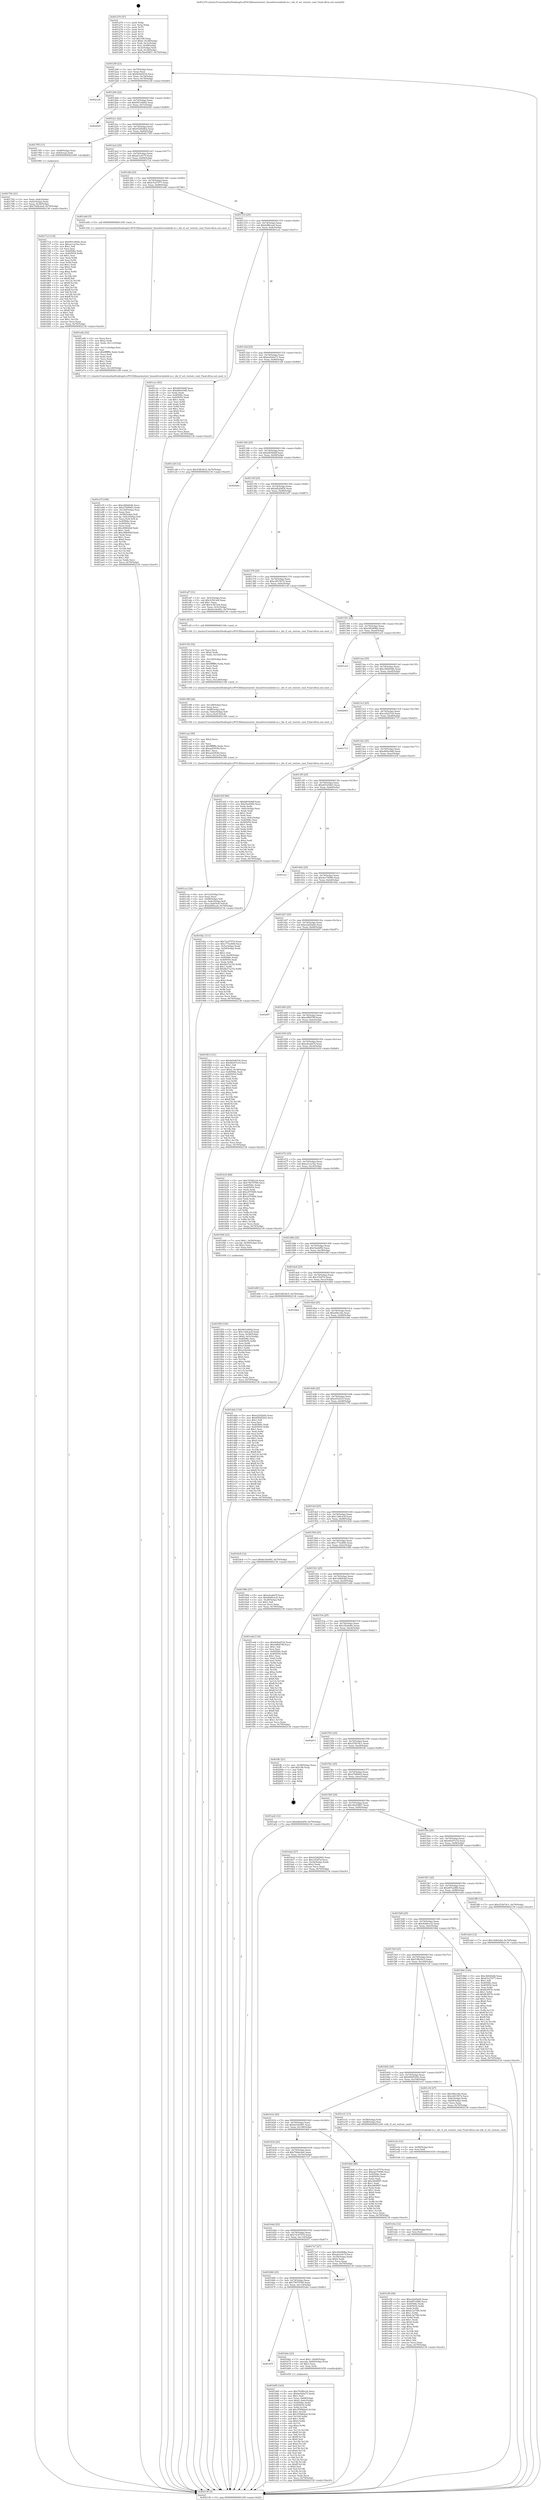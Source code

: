 digraph "0x401270" {
  label = "0x401270 (/mnt/c/Users/mathe/Desktop/tcc/POCII/binaries/extr_linuxdriversideide-io.c_ide_tf_set_restore_cmd_Final-ollvm.out::main(0))"
  labelloc = "t"
  node[shape=record]

  Entry [label="",width=0.3,height=0.3,shape=circle,fillcolor=black,style=filled]
  "0x40129f" [label="{
     0x40129f [23]\l
     | [instrs]\l
     &nbsp;&nbsp;0x40129f \<+3\>: mov -0x70(%rbp),%eax\l
     &nbsp;&nbsp;0x4012a2 \<+2\>: mov %eax,%ecx\l
     &nbsp;&nbsp;0x4012a4 \<+6\>: sub $0x8e9e6534,%ecx\l
     &nbsp;&nbsp;0x4012aa \<+3\>: mov %eax,-0x74(%rbp)\l
     &nbsp;&nbsp;0x4012ad \<+3\>: mov %ecx,-0x78(%rbp)\l
     &nbsp;&nbsp;0x4012b0 \<+6\>: je 0000000000402128 \<main+0xeb8\>\l
  }"]
  "0x402128" [label="{
     0x402128\l
  }", style=dashed]
  "0x4012b6" [label="{
     0x4012b6 [22]\l
     | [instrs]\l
     &nbsp;&nbsp;0x4012b6 \<+5\>: jmp 00000000004012bb \<main+0x4b\>\l
     &nbsp;&nbsp;0x4012bb \<+3\>: mov -0x74(%rbp),%eax\l
     &nbsp;&nbsp;0x4012be \<+5\>: sub $0x901e4002,%eax\l
     &nbsp;&nbsp;0x4012c3 \<+3\>: mov %eax,-0x7c(%rbp)\l
     &nbsp;&nbsp;0x4012c6 \<+6\>: je 0000000000402029 \<main+0xdb9\>\l
  }"]
  Exit [label="",width=0.3,height=0.3,shape=circle,fillcolor=black,style=filled,peripheries=2]
  "0x402029" [label="{
     0x402029\l
  }", style=dashed]
  "0x4012cc" [label="{
     0x4012cc [22]\l
     | [instrs]\l
     &nbsp;&nbsp;0x4012cc \<+5\>: jmp 00000000004012d1 \<main+0x61\>\l
     &nbsp;&nbsp;0x4012d1 \<+3\>: mov -0x74(%rbp),%eax\l
     &nbsp;&nbsp;0x4012d4 \<+5\>: sub $0x93292902,%eax\l
     &nbsp;&nbsp;0x4012d9 \<+3\>: mov %eax,-0x80(%rbp)\l
     &nbsp;&nbsp;0x4012dc \<+6\>: je 0000000000401785 \<main+0x515\>\l
  }"]
  "0x401e56" [label="{
     0x401e56 [94]\l
     | [instrs]\l
     &nbsp;&nbsp;0x401e56 \<+5\>: mov $0xe22d5a64,%eax\l
     &nbsp;&nbsp;0x401e5b \<+5\>: mov $0x487e2f86,%ecx\l
     &nbsp;&nbsp;0x401e60 \<+7\>: mov 0x40506c,%edx\l
     &nbsp;&nbsp;0x401e67 \<+8\>: mov 0x405054,%r8d\l
     &nbsp;&nbsp;0x401e6f \<+3\>: mov %edx,%r9d\l
     &nbsp;&nbsp;0x401e72 \<+7\>: add $0xfc3a75f0,%r9d\l
     &nbsp;&nbsp;0x401e79 \<+4\>: sub $0x1,%r9d\l
     &nbsp;&nbsp;0x401e7d \<+7\>: sub $0xfc3a75f0,%r9d\l
     &nbsp;&nbsp;0x401e84 \<+4\>: imul %r9d,%edx\l
     &nbsp;&nbsp;0x401e88 \<+3\>: and $0x1,%edx\l
     &nbsp;&nbsp;0x401e8b \<+3\>: cmp $0x0,%edx\l
     &nbsp;&nbsp;0x401e8e \<+4\>: sete %r10b\l
     &nbsp;&nbsp;0x401e92 \<+4\>: cmp $0xa,%r8d\l
     &nbsp;&nbsp;0x401e96 \<+4\>: setl %r11b\l
     &nbsp;&nbsp;0x401e9a \<+3\>: mov %r10b,%bl\l
     &nbsp;&nbsp;0x401e9d \<+3\>: and %r11b,%bl\l
     &nbsp;&nbsp;0x401ea0 \<+3\>: xor %r11b,%r10b\l
     &nbsp;&nbsp;0x401ea3 \<+3\>: or %r10b,%bl\l
     &nbsp;&nbsp;0x401ea6 \<+3\>: test $0x1,%bl\l
     &nbsp;&nbsp;0x401ea9 \<+3\>: cmovne %ecx,%eax\l
     &nbsp;&nbsp;0x401eac \<+3\>: mov %eax,-0x70(%rbp)\l
     &nbsp;&nbsp;0x401eaf \<+5\>: jmp 0000000000402136 \<main+0xec6\>\l
  }"]
  "0x401785" [label="{
     0x401785 [13]\l
     | [instrs]\l
     &nbsp;&nbsp;0x401785 \<+4\>: mov -0x48(%rbp),%rax\l
     &nbsp;&nbsp;0x401789 \<+4\>: mov 0x8(%rax),%rdi\l
     &nbsp;&nbsp;0x40178d \<+5\>: call 0000000000401060 \<atoi@plt\>\l
     | [calls]\l
     &nbsp;&nbsp;0x401060 \{1\} (unknown)\l
  }"]
  "0x4012e2" [label="{
     0x4012e2 [25]\l
     | [instrs]\l
     &nbsp;&nbsp;0x4012e2 \<+5\>: jmp 00000000004012e7 \<main+0x77\>\l
     &nbsp;&nbsp;0x4012e7 \<+3\>: mov -0x74(%rbp),%eax\l
     &nbsp;&nbsp;0x4012ea \<+5\>: sub $0xab1ed17f,%eax\l
     &nbsp;&nbsp;0x4012ef \<+6\>: mov %eax,-0x84(%rbp)\l
     &nbsp;&nbsp;0x4012f5 \<+6\>: je 00000000004017c2 \<main+0x552\>\l
  }"]
  "0x401e4a" [label="{
     0x401e4a [12]\l
     | [instrs]\l
     &nbsp;&nbsp;0x401e4a \<+4\>: mov -0x68(%rbp),%rsi\l
     &nbsp;&nbsp;0x401e4e \<+3\>: mov %rsi,%rdi\l
     &nbsp;&nbsp;0x401e51 \<+5\>: call 0000000000401030 \<free@plt\>\l
     | [calls]\l
     &nbsp;&nbsp;0x401030 \{1\} (unknown)\l
  }"]
  "0x4017c2" [label="{
     0x4017c2 [134]\l
     | [instrs]\l
     &nbsp;&nbsp;0x4017c2 \<+5\>: mov $0x901e4002,%eax\l
     &nbsp;&nbsp;0x4017c7 \<+5\>: mov $0xee1ca1be,%ecx\l
     &nbsp;&nbsp;0x4017cc \<+2\>: mov $0x1,%dl\l
     &nbsp;&nbsp;0x4017ce \<+2\>: xor %esi,%esi\l
     &nbsp;&nbsp;0x4017d0 \<+7\>: mov 0x40506c,%edi\l
     &nbsp;&nbsp;0x4017d7 \<+8\>: mov 0x405054,%r8d\l
     &nbsp;&nbsp;0x4017df \<+3\>: sub $0x1,%esi\l
     &nbsp;&nbsp;0x4017e2 \<+3\>: mov %edi,%r9d\l
     &nbsp;&nbsp;0x4017e5 \<+3\>: add %esi,%r9d\l
     &nbsp;&nbsp;0x4017e8 \<+4\>: imul %r9d,%edi\l
     &nbsp;&nbsp;0x4017ec \<+3\>: and $0x1,%edi\l
     &nbsp;&nbsp;0x4017ef \<+3\>: cmp $0x0,%edi\l
     &nbsp;&nbsp;0x4017f2 \<+4\>: sete %r10b\l
     &nbsp;&nbsp;0x4017f6 \<+4\>: cmp $0xa,%r8d\l
     &nbsp;&nbsp;0x4017fa \<+4\>: setl %r11b\l
     &nbsp;&nbsp;0x4017fe \<+3\>: mov %r10b,%bl\l
     &nbsp;&nbsp;0x401801 \<+3\>: xor $0xff,%bl\l
     &nbsp;&nbsp;0x401804 \<+3\>: mov %r11b,%r14b\l
     &nbsp;&nbsp;0x401807 \<+4\>: xor $0xff,%r14b\l
     &nbsp;&nbsp;0x40180b \<+3\>: xor $0x1,%dl\l
     &nbsp;&nbsp;0x40180e \<+3\>: mov %bl,%r15b\l
     &nbsp;&nbsp;0x401811 \<+4\>: and $0xff,%r15b\l
     &nbsp;&nbsp;0x401815 \<+3\>: and %dl,%r10b\l
     &nbsp;&nbsp;0x401818 \<+3\>: mov %r14b,%r12b\l
     &nbsp;&nbsp;0x40181b \<+4\>: and $0xff,%r12b\l
     &nbsp;&nbsp;0x40181f \<+3\>: and %dl,%r11b\l
     &nbsp;&nbsp;0x401822 \<+3\>: or %r10b,%r15b\l
     &nbsp;&nbsp;0x401825 \<+3\>: or %r11b,%r12b\l
     &nbsp;&nbsp;0x401828 \<+3\>: xor %r12b,%r15b\l
     &nbsp;&nbsp;0x40182b \<+3\>: or %r14b,%bl\l
     &nbsp;&nbsp;0x40182e \<+3\>: xor $0xff,%bl\l
     &nbsp;&nbsp;0x401831 \<+3\>: or $0x1,%dl\l
     &nbsp;&nbsp;0x401834 \<+2\>: and %dl,%bl\l
     &nbsp;&nbsp;0x401836 \<+3\>: or %bl,%r15b\l
     &nbsp;&nbsp;0x401839 \<+4\>: test $0x1,%r15b\l
     &nbsp;&nbsp;0x40183d \<+3\>: cmovne %ecx,%eax\l
     &nbsp;&nbsp;0x401840 \<+3\>: mov %eax,-0x70(%rbp)\l
     &nbsp;&nbsp;0x401843 \<+5\>: jmp 0000000000402136 \<main+0xec6\>\l
  }"]
  "0x4012fb" [label="{
     0x4012fb [25]\l
     | [instrs]\l
     &nbsp;&nbsp;0x4012fb \<+5\>: jmp 0000000000401300 \<main+0x90\>\l
     &nbsp;&nbsp;0x401300 \<+3\>: mov -0x74(%rbp),%eax\l
     &nbsp;&nbsp;0x401303 \<+5\>: sub $0xb7e27677,%eax\l
     &nbsp;&nbsp;0x401308 \<+6\>: mov %eax,-0x88(%rbp)\l
     &nbsp;&nbsp;0x40130e \<+6\>: je 0000000000401a46 \<main+0x7d6\>\l
  }"]
  "0x401e3e" [label="{
     0x401e3e [12]\l
     | [instrs]\l
     &nbsp;&nbsp;0x401e3e \<+4\>: mov -0x58(%rbp),%rsi\l
     &nbsp;&nbsp;0x401e42 \<+3\>: mov %rsi,%rdi\l
     &nbsp;&nbsp;0x401e45 \<+5\>: call 0000000000401030 \<free@plt\>\l
     | [calls]\l
     &nbsp;&nbsp;0x401030 \{1\} (unknown)\l
  }"]
  "0x401a46" [label="{
     0x401a46 [5]\l
     | [instrs]\l
     &nbsp;&nbsp;0x401a46 \<+5\>: call 0000000000401160 \<next_i\>\l
     | [calls]\l
     &nbsp;&nbsp;0x401160 \{1\} (/mnt/c/Users/mathe/Desktop/tcc/POCII/binaries/extr_linuxdriversideide-io.c_ide_tf_set_restore_cmd_Final-ollvm.out::next_i)\l
  }"]
  "0x401314" [label="{
     0x401314 [25]\l
     | [instrs]\l
     &nbsp;&nbsp;0x401314 \<+5\>: jmp 0000000000401319 \<main+0xa9\>\l
     &nbsp;&nbsp;0x401319 \<+3\>: mov -0x74(%rbp),%eax\l
     &nbsp;&nbsp;0x40131c \<+5\>: sub $0xbd9fcea4,%eax\l
     &nbsp;&nbsp;0x401321 \<+6\>: mov %eax,-0x8c(%rbp)\l
     &nbsp;&nbsp;0x401327 \<+6\>: je 0000000000401cec \<main+0xa7c\>\l
  }"]
  "0x401cca" [label="{
     0x401cca [34]\l
     | [instrs]\l
     &nbsp;&nbsp;0x401cca \<+6\>: mov -0x12c(%rbp),%ecx\l
     &nbsp;&nbsp;0x401cd0 \<+3\>: imul %eax,%ecx\l
     &nbsp;&nbsp;0x401cd3 \<+4\>: mov -0x68(%rbp),%r8\l
     &nbsp;&nbsp;0x401cd7 \<+4\>: movslq -0x6c(%rbp),%r9\l
     &nbsp;&nbsp;0x401cdb \<+5\>: mov %ecx,0x4(%r8,%r9,8)\l
     &nbsp;&nbsp;0x401ce0 \<+7\>: movl $0xbd9fcea4,-0x70(%rbp)\l
     &nbsp;&nbsp;0x401ce7 \<+5\>: jmp 0000000000402136 \<main+0xec6\>\l
  }"]
  "0x401cec" [label="{
     0x401cec [83]\l
     | [instrs]\l
     &nbsp;&nbsp;0x401cec \<+5\>: mov $0xbf03b9df,%eax\l
     &nbsp;&nbsp;0x401cf1 \<+5\>: mov $0xd00ec9d0,%ecx\l
     &nbsp;&nbsp;0x401cf6 \<+2\>: xor %edx,%edx\l
     &nbsp;&nbsp;0x401cf8 \<+7\>: mov 0x40506c,%esi\l
     &nbsp;&nbsp;0x401cff \<+7\>: mov 0x405054,%edi\l
     &nbsp;&nbsp;0x401d06 \<+3\>: sub $0x1,%edx\l
     &nbsp;&nbsp;0x401d09 \<+3\>: mov %esi,%r8d\l
     &nbsp;&nbsp;0x401d0c \<+3\>: add %edx,%r8d\l
     &nbsp;&nbsp;0x401d0f \<+4\>: imul %r8d,%esi\l
     &nbsp;&nbsp;0x401d13 \<+3\>: and $0x1,%esi\l
     &nbsp;&nbsp;0x401d16 \<+3\>: cmp $0x0,%esi\l
     &nbsp;&nbsp;0x401d19 \<+4\>: sete %r9b\l
     &nbsp;&nbsp;0x401d1d \<+3\>: cmp $0xa,%edi\l
     &nbsp;&nbsp;0x401d20 \<+4\>: setl %r10b\l
     &nbsp;&nbsp;0x401d24 \<+3\>: mov %r9b,%r11b\l
     &nbsp;&nbsp;0x401d27 \<+3\>: and %r10b,%r11b\l
     &nbsp;&nbsp;0x401d2a \<+3\>: xor %r10b,%r9b\l
     &nbsp;&nbsp;0x401d2d \<+3\>: or %r9b,%r11b\l
     &nbsp;&nbsp;0x401d30 \<+4\>: test $0x1,%r11b\l
     &nbsp;&nbsp;0x401d34 \<+3\>: cmovne %ecx,%eax\l
     &nbsp;&nbsp;0x401d37 \<+3\>: mov %eax,-0x70(%rbp)\l
     &nbsp;&nbsp;0x401d3a \<+5\>: jmp 0000000000402136 \<main+0xec6\>\l
  }"]
  "0x40132d" [label="{
     0x40132d [25]\l
     | [instrs]\l
     &nbsp;&nbsp;0x40132d \<+5\>: jmp 0000000000401332 \<main+0xc2\>\l
     &nbsp;&nbsp;0x401332 \<+3\>: mov -0x74(%rbp),%eax\l
     &nbsp;&nbsp;0x401335 \<+5\>: sub $0xbe020a73,%eax\l
     &nbsp;&nbsp;0x40133a \<+6\>: mov %eax,-0x90(%rbp)\l
     &nbsp;&nbsp;0x401340 \<+6\>: je 0000000000401c28 \<main+0x9b8\>\l
  }"]
  "0x401ca2" [label="{
     0x401ca2 [40]\l
     | [instrs]\l
     &nbsp;&nbsp;0x401ca2 \<+5\>: mov $0x2,%ecx\l
     &nbsp;&nbsp;0x401ca7 \<+1\>: cltd\l
     &nbsp;&nbsp;0x401ca8 \<+2\>: idiv %ecx\l
     &nbsp;&nbsp;0x401caa \<+6\>: imul $0xfffffffe,%edx,%ecx\l
     &nbsp;&nbsp;0x401cb0 \<+6\>: sub $0xaed393fa,%ecx\l
     &nbsp;&nbsp;0x401cb6 \<+3\>: add $0x1,%ecx\l
     &nbsp;&nbsp;0x401cb9 \<+6\>: add $0xaed393fa,%ecx\l
     &nbsp;&nbsp;0x401cbf \<+6\>: mov %ecx,-0x12c(%rbp)\l
     &nbsp;&nbsp;0x401cc5 \<+5\>: call 0000000000401160 \<next_i\>\l
     | [calls]\l
     &nbsp;&nbsp;0x401160 \{1\} (/mnt/c/Users/mathe/Desktop/tcc/POCII/binaries/extr_linuxdriversideide-io.c_ide_tf_set_restore_cmd_Final-ollvm.out::next_i)\l
  }"]
  "0x401c28" [label="{
     0x401c28 [12]\l
     | [instrs]\l
     &nbsp;&nbsp;0x401c28 \<+7\>: movl $0x53fb39c5,-0x70(%rbp)\l
     &nbsp;&nbsp;0x401c2f \<+5\>: jmp 0000000000402136 \<main+0xec6\>\l
  }"]
  "0x401346" [label="{
     0x401346 [25]\l
     | [instrs]\l
     &nbsp;&nbsp;0x401346 \<+5\>: jmp 000000000040134b \<main+0xdb\>\l
     &nbsp;&nbsp;0x40134b \<+3\>: mov -0x74(%rbp),%eax\l
     &nbsp;&nbsp;0x40134e \<+5\>: sub $0xbf03b9df,%eax\l
     &nbsp;&nbsp;0x401353 \<+6\>: mov %eax,-0x94(%rbp)\l
     &nbsp;&nbsp;0x401359 \<+6\>: je 00000000004020de \<main+0xe6e\>\l
  }"]
  "0x401c88" [label="{
     0x401c88 [26]\l
     | [instrs]\l
     &nbsp;&nbsp;0x401c88 \<+6\>: mov -0x128(%rbp),%ecx\l
     &nbsp;&nbsp;0x401c8e \<+3\>: imul %eax,%ecx\l
     &nbsp;&nbsp;0x401c91 \<+4\>: mov -0x68(%rbp),%r8\l
     &nbsp;&nbsp;0x401c95 \<+4\>: movslq -0x6c(%rbp),%r9\l
     &nbsp;&nbsp;0x401c99 \<+4\>: mov %ecx,(%r8,%r9,8)\l
     &nbsp;&nbsp;0x401c9d \<+5\>: call 0000000000401160 \<next_i\>\l
     | [calls]\l
     &nbsp;&nbsp;0x401160 \{1\} (/mnt/c/Users/mathe/Desktop/tcc/POCII/binaries/extr_linuxdriversideide-io.c_ide_tf_set_restore_cmd_Final-ollvm.out::next_i)\l
  }"]
  "0x4020de" [label="{
     0x4020de\l
  }", style=dashed]
  "0x40135f" [label="{
     0x40135f [25]\l
     | [instrs]\l
     &nbsp;&nbsp;0x40135f \<+5\>: jmp 0000000000401364 \<main+0xf4\>\l
     &nbsp;&nbsp;0x401364 \<+3\>: mov -0x74(%rbp),%eax\l
     &nbsp;&nbsp;0x401367 \<+5\>: sub $0xbfb20d54,%eax\l
     &nbsp;&nbsp;0x40136c \<+6\>: mov %eax,-0x98(%rbp)\l
     &nbsp;&nbsp;0x401372 \<+6\>: je 0000000000401af7 \<main+0x887\>\l
  }"]
  "0x401c54" [label="{
     0x401c54 [52]\l
     | [instrs]\l
     &nbsp;&nbsp;0x401c54 \<+2\>: xor %ecx,%ecx\l
     &nbsp;&nbsp;0x401c56 \<+5\>: mov $0x2,%edx\l
     &nbsp;&nbsp;0x401c5b \<+6\>: mov %edx,-0x124(%rbp)\l
     &nbsp;&nbsp;0x401c61 \<+1\>: cltd\l
     &nbsp;&nbsp;0x401c62 \<+6\>: mov -0x124(%rbp),%esi\l
     &nbsp;&nbsp;0x401c68 \<+2\>: idiv %esi\l
     &nbsp;&nbsp;0x401c6a \<+6\>: imul $0xfffffffe,%edx,%edx\l
     &nbsp;&nbsp;0x401c70 \<+2\>: mov %ecx,%edi\l
     &nbsp;&nbsp;0x401c72 \<+2\>: sub %edx,%edi\l
     &nbsp;&nbsp;0x401c74 \<+2\>: mov %ecx,%edx\l
     &nbsp;&nbsp;0x401c76 \<+3\>: sub $0x1,%edx\l
     &nbsp;&nbsp;0x401c79 \<+2\>: add %edx,%edi\l
     &nbsp;&nbsp;0x401c7b \<+2\>: sub %edi,%ecx\l
     &nbsp;&nbsp;0x401c7d \<+6\>: mov %ecx,-0x128(%rbp)\l
     &nbsp;&nbsp;0x401c83 \<+5\>: call 0000000000401160 \<next_i\>\l
     | [calls]\l
     &nbsp;&nbsp;0x401160 \{1\} (/mnt/c/Users/mathe/Desktop/tcc/POCII/binaries/extr_linuxdriversideide-io.c_ide_tf_set_restore_cmd_Final-ollvm.out::next_i)\l
  }"]
  "0x401af7" [label="{
     0x401af7 [31]\l
     | [instrs]\l
     &nbsp;&nbsp;0x401af7 \<+3\>: mov -0x5c(%rbp),%eax\l
     &nbsp;&nbsp;0x401afa \<+5\>: sub $0x3c5fc3e8,%eax\l
     &nbsp;&nbsp;0x401aff \<+3\>: add $0x1,%eax\l
     &nbsp;&nbsp;0x401b02 \<+5\>: add $0x3c5fc3e8,%eax\l
     &nbsp;&nbsp;0x401b07 \<+3\>: mov %eax,-0x5c(%rbp)\l
     &nbsp;&nbsp;0x401b0a \<+7\>: movl $0x6e16e081,-0x70(%rbp)\l
     &nbsp;&nbsp;0x401b11 \<+5\>: jmp 0000000000402136 \<main+0xec6\>\l
  }"]
  "0x401378" [label="{
     0x401378 [25]\l
     | [instrs]\l
     &nbsp;&nbsp;0x401378 \<+5\>: jmp 000000000040137d \<main+0x10d\>\l
     &nbsp;&nbsp;0x40137d \<+3\>: mov -0x74(%rbp),%eax\l
     &nbsp;&nbsp;0x401380 \<+5\>: sub $0xc2815072,%eax\l
     &nbsp;&nbsp;0x401385 \<+6\>: mov %eax,-0x9c(%rbp)\l
     &nbsp;&nbsp;0x40138b \<+6\>: je 0000000000401c4f \<main+0x9df\>\l
  }"]
  "0x401b85" [label="{
     0x401b85 [163]\l
     | [instrs]\l
     &nbsp;&nbsp;0x401b85 \<+5\>: mov $0x79390c24,%ecx\l
     &nbsp;&nbsp;0x401b8a \<+5\>: mov $0xbe020a73,%edx\l
     &nbsp;&nbsp;0x401b8f \<+3\>: mov $0x1,%sil\l
     &nbsp;&nbsp;0x401b92 \<+4\>: mov %rax,-0x68(%rbp)\l
     &nbsp;&nbsp;0x401b96 \<+7\>: movl $0x0,-0x6c(%rbp)\l
     &nbsp;&nbsp;0x401b9d \<+8\>: mov 0x40506c,%r8d\l
     &nbsp;&nbsp;0x401ba5 \<+8\>: mov 0x405054,%r9d\l
     &nbsp;&nbsp;0x401bad \<+3\>: mov %r8d,%r10d\l
     &nbsp;&nbsp;0x401bb0 \<+7\>: add $0x355862e4,%r10d\l
     &nbsp;&nbsp;0x401bb7 \<+4\>: sub $0x1,%r10d\l
     &nbsp;&nbsp;0x401bbb \<+7\>: sub $0x355862e4,%r10d\l
     &nbsp;&nbsp;0x401bc2 \<+4\>: imul %r10d,%r8d\l
     &nbsp;&nbsp;0x401bc6 \<+4\>: and $0x1,%r8d\l
     &nbsp;&nbsp;0x401bca \<+4\>: cmp $0x0,%r8d\l
     &nbsp;&nbsp;0x401bce \<+4\>: sete %r11b\l
     &nbsp;&nbsp;0x401bd2 \<+4\>: cmp $0xa,%r9d\l
     &nbsp;&nbsp;0x401bd6 \<+3\>: setl %bl\l
     &nbsp;&nbsp;0x401bd9 \<+3\>: mov %r11b,%r14b\l
     &nbsp;&nbsp;0x401bdc \<+4\>: xor $0xff,%r14b\l
     &nbsp;&nbsp;0x401be0 \<+3\>: mov %bl,%r15b\l
     &nbsp;&nbsp;0x401be3 \<+4\>: xor $0xff,%r15b\l
     &nbsp;&nbsp;0x401be7 \<+4\>: xor $0x0,%sil\l
     &nbsp;&nbsp;0x401beb \<+3\>: mov %r14b,%r12b\l
     &nbsp;&nbsp;0x401bee \<+4\>: and $0x0,%r12b\l
     &nbsp;&nbsp;0x401bf2 \<+3\>: and %sil,%r11b\l
     &nbsp;&nbsp;0x401bf5 \<+3\>: mov %r15b,%r13b\l
     &nbsp;&nbsp;0x401bf8 \<+4\>: and $0x0,%r13b\l
     &nbsp;&nbsp;0x401bfc \<+3\>: and %sil,%bl\l
     &nbsp;&nbsp;0x401bff \<+3\>: or %r11b,%r12b\l
     &nbsp;&nbsp;0x401c02 \<+3\>: or %bl,%r13b\l
     &nbsp;&nbsp;0x401c05 \<+3\>: xor %r13b,%r12b\l
     &nbsp;&nbsp;0x401c08 \<+3\>: or %r15b,%r14b\l
     &nbsp;&nbsp;0x401c0b \<+4\>: xor $0xff,%r14b\l
     &nbsp;&nbsp;0x401c0f \<+4\>: or $0x0,%sil\l
     &nbsp;&nbsp;0x401c13 \<+3\>: and %sil,%r14b\l
     &nbsp;&nbsp;0x401c16 \<+3\>: or %r14b,%r12b\l
     &nbsp;&nbsp;0x401c19 \<+4\>: test $0x1,%r12b\l
     &nbsp;&nbsp;0x401c1d \<+3\>: cmovne %edx,%ecx\l
     &nbsp;&nbsp;0x401c20 \<+3\>: mov %ecx,-0x70(%rbp)\l
     &nbsp;&nbsp;0x401c23 \<+5\>: jmp 0000000000402136 \<main+0xec6\>\l
  }"]
  "0x401c4f" [label="{
     0x401c4f [5]\l
     | [instrs]\l
     &nbsp;&nbsp;0x401c4f \<+5\>: call 0000000000401160 \<next_i\>\l
     | [calls]\l
     &nbsp;&nbsp;0x401160 \{1\} (/mnt/c/Users/mathe/Desktop/tcc/POCII/binaries/extr_linuxdriversideide-io.c_ide_tf_set_restore_cmd_Final-ollvm.out::next_i)\l
  }"]
  "0x401391" [label="{
     0x401391 [25]\l
     | [instrs]\l
     &nbsp;&nbsp;0x401391 \<+5\>: jmp 0000000000401396 \<main+0x126\>\l
     &nbsp;&nbsp;0x401396 \<+3\>: mov -0x74(%rbp),%eax\l
     &nbsp;&nbsp;0x401399 \<+5\>: sub $0xc842898a,%eax\l
     &nbsp;&nbsp;0x40139e \<+6\>: mov %eax,-0xa0(%rbp)\l
     &nbsp;&nbsp;0x4013a4 \<+6\>: je 0000000000401ec0 \<main+0xc50\>\l
  }"]
  "0x40167f" [label="{
     0x40167f\l
  }", style=dashed]
  "0x401ec0" [label="{
     0x401ec0\l
  }", style=dashed]
  "0x4013aa" [label="{
     0x4013aa [25]\l
     | [instrs]\l
     &nbsp;&nbsp;0x4013aa \<+5\>: jmp 00000000004013af \<main+0x13f\>\l
     &nbsp;&nbsp;0x4013af \<+3\>: mov -0x74(%rbp),%eax\l
     &nbsp;&nbsp;0x4013b2 \<+5\>: sub $0xc9d044db,%eax\l
     &nbsp;&nbsp;0x4013b7 \<+6\>: mov %eax,-0xa4(%rbp)\l
     &nbsp;&nbsp;0x4013bd \<+6\>: je 0000000000402063 \<main+0xdf3\>\l
  }"]
  "0x401b6e" [label="{
     0x401b6e [23]\l
     | [instrs]\l
     &nbsp;&nbsp;0x401b6e \<+7\>: movl $0x1,-0x60(%rbp)\l
     &nbsp;&nbsp;0x401b75 \<+4\>: movslq -0x60(%rbp),%rax\l
     &nbsp;&nbsp;0x401b79 \<+4\>: shl $0x3,%rax\l
     &nbsp;&nbsp;0x401b7d \<+3\>: mov %rax,%rdi\l
     &nbsp;&nbsp;0x401b80 \<+5\>: call 0000000000401050 \<malloc@plt\>\l
     | [calls]\l
     &nbsp;&nbsp;0x401050 \{1\} (unknown)\l
  }"]
  "0x402063" [label="{
     0x402063\l
  }", style=dashed]
  "0x4013c3" [label="{
     0x4013c3 [25]\l
     | [instrs]\l
     &nbsp;&nbsp;0x4013c3 \<+5\>: jmp 00000000004013c8 \<main+0x158\>\l
     &nbsp;&nbsp;0x4013c8 \<+3\>: mov -0x74(%rbp),%eax\l
     &nbsp;&nbsp;0x4013cb \<+5\>: sub $0xceb227e9,%eax\l
     &nbsp;&nbsp;0x4013d0 \<+6\>: mov %eax,-0xa8(%rbp)\l
     &nbsp;&nbsp;0x4013d6 \<+6\>: je 0000000000401715 \<main+0x4a5\>\l
  }"]
  "0x401666" [label="{
     0x401666 [25]\l
     | [instrs]\l
     &nbsp;&nbsp;0x401666 \<+5\>: jmp 000000000040166b \<main+0x3fb\>\l
     &nbsp;&nbsp;0x40166b \<+3\>: mov -0x74(%rbp),%eax\l
     &nbsp;&nbsp;0x40166e \<+5\>: sub $0x75679789,%eax\l
     &nbsp;&nbsp;0x401673 \<+6\>: mov %eax,-0x114(%rbp)\l
     &nbsp;&nbsp;0x401679 \<+6\>: je 0000000000401b6e \<main+0x8fe\>\l
  }"]
  "0x401715" [label="{
     0x401715\l
  }", style=dashed]
  "0x4013dc" [label="{
     0x4013dc [25]\l
     | [instrs]\l
     &nbsp;&nbsp;0x4013dc \<+5\>: jmp 00000000004013e1 \<main+0x171\>\l
     &nbsp;&nbsp;0x4013e1 \<+3\>: mov -0x74(%rbp),%eax\l
     &nbsp;&nbsp;0x4013e4 \<+5\>: sub $0xd00ec9d0,%eax\l
     &nbsp;&nbsp;0x4013e9 \<+6\>: mov %eax,-0xac(%rbp)\l
     &nbsp;&nbsp;0x4013ef \<+6\>: je 0000000000401d3f \<main+0xacf\>\l
  }"]
  "0x402057" [label="{
     0x402057\l
  }", style=dashed]
  "0x401d3f" [label="{
     0x401d3f [96]\l
     | [instrs]\l
     &nbsp;&nbsp;0x401d3f \<+5\>: mov $0xbf03b9df,%eax\l
     &nbsp;&nbsp;0x401d44 \<+5\>: mov $0xf3eebf92,%ecx\l
     &nbsp;&nbsp;0x401d49 \<+2\>: xor %edx,%edx\l
     &nbsp;&nbsp;0x401d4b \<+3\>: mov -0x6c(%rbp),%esi\l
     &nbsp;&nbsp;0x401d4e \<+2\>: mov %edx,%edi\l
     &nbsp;&nbsp;0x401d50 \<+3\>: sub $0x1,%edi\l
     &nbsp;&nbsp;0x401d53 \<+2\>: sub %edi,%esi\l
     &nbsp;&nbsp;0x401d55 \<+3\>: mov %esi,-0x6c(%rbp)\l
     &nbsp;&nbsp;0x401d58 \<+7\>: mov 0x40506c,%esi\l
     &nbsp;&nbsp;0x401d5f \<+7\>: mov 0x405054,%edi\l
     &nbsp;&nbsp;0x401d66 \<+3\>: sub $0x1,%edx\l
     &nbsp;&nbsp;0x401d69 \<+3\>: mov %esi,%r8d\l
     &nbsp;&nbsp;0x401d6c \<+3\>: add %edx,%r8d\l
     &nbsp;&nbsp;0x401d6f \<+4\>: imul %r8d,%esi\l
     &nbsp;&nbsp;0x401d73 \<+3\>: and $0x1,%esi\l
     &nbsp;&nbsp;0x401d76 \<+3\>: cmp $0x0,%esi\l
     &nbsp;&nbsp;0x401d79 \<+4\>: sete %r9b\l
     &nbsp;&nbsp;0x401d7d \<+3\>: cmp $0xa,%edi\l
     &nbsp;&nbsp;0x401d80 \<+4\>: setl %r10b\l
     &nbsp;&nbsp;0x401d84 \<+3\>: mov %r9b,%r11b\l
     &nbsp;&nbsp;0x401d87 \<+3\>: and %r10b,%r11b\l
     &nbsp;&nbsp;0x401d8a \<+3\>: xor %r10b,%r9b\l
     &nbsp;&nbsp;0x401d8d \<+3\>: or %r9b,%r11b\l
     &nbsp;&nbsp;0x401d90 \<+4\>: test $0x1,%r11b\l
     &nbsp;&nbsp;0x401d94 \<+3\>: cmovne %ecx,%eax\l
     &nbsp;&nbsp;0x401d97 \<+3\>: mov %eax,-0x70(%rbp)\l
     &nbsp;&nbsp;0x401d9a \<+5\>: jmp 0000000000402136 \<main+0xec6\>\l
  }"]
  "0x4013f5" [label="{
     0x4013f5 [25]\l
     | [instrs]\l
     &nbsp;&nbsp;0x4013f5 \<+5\>: jmp 00000000004013fa \<main+0x18a\>\l
     &nbsp;&nbsp;0x4013fa \<+3\>: mov -0x74(%rbp),%eax\l
     &nbsp;&nbsp;0x4013fd \<+5\>: sub $0xd01b5463,%eax\l
     &nbsp;&nbsp;0x401402 \<+6\>: mov %eax,-0xb0(%rbp)\l
     &nbsp;&nbsp;0x401408 \<+6\>: je 0000000000401ecc \<main+0xc5c\>\l
  }"]
  "0x401a7f" [label="{
     0x401a7f [108]\l
     | [instrs]\l
     &nbsp;&nbsp;0x401a7f \<+5\>: mov $0xc9d044db,%ecx\l
     &nbsp;&nbsp;0x401a84 \<+5\>: mov $0x27bf89d3,%edx\l
     &nbsp;&nbsp;0x401a89 \<+6\>: mov -0x120(%rbp),%esi\l
     &nbsp;&nbsp;0x401a8f \<+3\>: imul %eax,%esi\l
     &nbsp;&nbsp;0x401a92 \<+4\>: mov -0x58(%rbp),%r8\l
     &nbsp;&nbsp;0x401a96 \<+4\>: movslq -0x5c(%rbp),%r9\l
     &nbsp;&nbsp;0x401a9a \<+4\>: mov %esi,(%r8,%r9,4)\l
     &nbsp;&nbsp;0x401a9e \<+7\>: mov 0x40506c,%eax\l
     &nbsp;&nbsp;0x401aa5 \<+7\>: mov 0x405054,%esi\l
     &nbsp;&nbsp;0x401aac \<+2\>: mov %eax,%edi\l
     &nbsp;&nbsp;0x401aae \<+6\>: sub $0xc99b9d2f,%edi\l
     &nbsp;&nbsp;0x401ab4 \<+3\>: sub $0x1,%edi\l
     &nbsp;&nbsp;0x401ab7 \<+6\>: add $0xc99b9d2f,%edi\l
     &nbsp;&nbsp;0x401abd \<+3\>: imul %edi,%eax\l
     &nbsp;&nbsp;0x401ac0 \<+3\>: and $0x1,%eax\l
     &nbsp;&nbsp;0x401ac3 \<+3\>: cmp $0x0,%eax\l
     &nbsp;&nbsp;0x401ac6 \<+4\>: sete %r10b\l
     &nbsp;&nbsp;0x401aca \<+3\>: cmp $0xa,%esi\l
     &nbsp;&nbsp;0x401acd \<+4\>: setl %r11b\l
     &nbsp;&nbsp;0x401ad1 \<+3\>: mov %r10b,%bl\l
     &nbsp;&nbsp;0x401ad4 \<+3\>: and %r11b,%bl\l
     &nbsp;&nbsp;0x401ad7 \<+3\>: xor %r11b,%r10b\l
     &nbsp;&nbsp;0x401ada \<+3\>: or %r10b,%bl\l
     &nbsp;&nbsp;0x401add \<+3\>: test $0x1,%bl\l
     &nbsp;&nbsp;0x401ae0 \<+3\>: cmovne %edx,%ecx\l
     &nbsp;&nbsp;0x401ae3 \<+3\>: mov %ecx,-0x70(%rbp)\l
     &nbsp;&nbsp;0x401ae6 \<+5\>: jmp 0000000000402136 \<main+0xec6\>\l
  }"]
  "0x401ecc" [label="{
     0x401ecc\l
  }", style=dashed]
  "0x40140e" [label="{
     0x40140e [25]\l
     | [instrs]\l
     &nbsp;&nbsp;0x40140e \<+5\>: jmp 0000000000401413 \<main+0x1a3\>\l
     &nbsp;&nbsp;0x401413 \<+3\>: mov -0x74(%rbp),%eax\l
     &nbsp;&nbsp;0x401416 \<+5\>: sub $0xdec79096,%eax\l
     &nbsp;&nbsp;0x40141b \<+6\>: mov %eax,-0xb4(%rbp)\l
     &nbsp;&nbsp;0x401421 \<+6\>: je 000000000040192c \<main+0x6bc\>\l
  }"]
  "0x401a4b" [label="{
     0x401a4b [52]\l
     | [instrs]\l
     &nbsp;&nbsp;0x401a4b \<+2\>: xor %ecx,%ecx\l
     &nbsp;&nbsp;0x401a4d \<+5\>: mov $0x2,%edx\l
     &nbsp;&nbsp;0x401a52 \<+6\>: mov %edx,-0x11c(%rbp)\l
     &nbsp;&nbsp;0x401a58 \<+1\>: cltd\l
     &nbsp;&nbsp;0x401a59 \<+6\>: mov -0x11c(%rbp),%esi\l
     &nbsp;&nbsp;0x401a5f \<+2\>: idiv %esi\l
     &nbsp;&nbsp;0x401a61 \<+6\>: imul $0xfffffffe,%edx,%edx\l
     &nbsp;&nbsp;0x401a67 \<+2\>: mov %ecx,%edi\l
     &nbsp;&nbsp;0x401a69 \<+2\>: sub %edx,%edi\l
     &nbsp;&nbsp;0x401a6b \<+2\>: mov %ecx,%edx\l
     &nbsp;&nbsp;0x401a6d \<+3\>: sub $0x1,%edx\l
     &nbsp;&nbsp;0x401a70 \<+2\>: add %edx,%edi\l
     &nbsp;&nbsp;0x401a72 \<+2\>: sub %edi,%ecx\l
     &nbsp;&nbsp;0x401a74 \<+6\>: mov %ecx,-0x120(%rbp)\l
     &nbsp;&nbsp;0x401a7a \<+5\>: call 0000000000401160 \<next_i\>\l
     | [calls]\l
     &nbsp;&nbsp;0x401160 \{1\} (/mnt/c/Users/mathe/Desktop/tcc/POCII/binaries/extr_linuxdriversideide-io.c_ide_tf_set_restore_cmd_Final-ollvm.out::next_i)\l
  }"]
  "0x40192c" [label="{
     0x40192c [111]\l
     | [instrs]\l
     &nbsp;&nbsp;0x40192c \<+5\>: mov $0x72c0757d,%eax\l
     &nbsp;&nbsp;0x401931 \<+5\>: mov $0x177ac806,%ecx\l
     &nbsp;&nbsp;0x401936 \<+3\>: mov -0x5c(%rbp),%edx\l
     &nbsp;&nbsp;0x401939 \<+3\>: cmp -0x50(%rbp),%edx\l
     &nbsp;&nbsp;0x40193c \<+4\>: setl %sil\l
     &nbsp;&nbsp;0x401940 \<+4\>: and $0x1,%sil\l
     &nbsp;&nbsp;0x401944 \<+4\>: mov %sil,-0x29(%rbp)\l
     &nbsp;&nbsp;0x401948 \<+7\>: mov 0x40506c,%edx\l
     &nbsp;&nbsp;0x40194f \<+7\>: mov 0x405054,%edi\l
     &nbsp;&nbsp;0x401956 \<+3\>: mov %edx,%r8d\l
     &nbsp;&nbsp;0x401959 \<+7\>: sub $0x6b37a152,%r8d\l
     &nbsp;&nbsp;0x401960 \<+4\>: sub $0x1,%r8d\l
     &nbsp;&nbsp;0x401964 \<+7\>: add $0x6b37a152,%r8d\l
     &nbsp;&nbsp;0x40196b \<+4\>: imul %r8d,%edx\l
     &nbsp;&nbsp;0x40196f \<+3\>: and $0x1,%edx\l
     &nbsp;&nbsp;0x401972 \<+3\>: cmp $0x0,%edx\l
     &nbsp;&nbsp;0x401975 \<+4\>: sete %sil\l
     &nbsp;&nbsp;0x401979 \<+3\>: cmp $0xa,%edi\l
     &nbsp;&nbsp;0x40197c \<+4\>: setl %r9b\l
     &nbsp;&nbsp;0x401980 \<+3\>: mov %sil,%r10b\l
     &nbsp;&nbsp;0x401983 \<+3\>: and %r9b,%r10b\l
     &nbsp;&nbsp;0x401986 \<+3\>: xor %r9b,%sil\l
     &nbsp;&nbsp;0x401989 \<+3\>: or %sil,%r10b\l
     &nbsp;&nbsp;0x40198c \<+4\>: test $0x1,%r10b\l
     &nbsp;&nbsp;0x401990 \<+3\>: cmovne %ecx,%eax\l
     &nbsp;&nbsp;0x401993 \<+3\>: mov %eax,-0x70(%rbp)\l
     &nbsp;&nbsp;0x401996 \<+5\>: jmp 0000000000402136 \<main+0xec6\>\l
  }"]
  "0x401427" [label="{
     0x401427 [25]\l
     | [instrs]\l
     &nbsp;&nbsp;0x401427 \<+5\>: jmp 000000000040142c \<main+0x1bc\>\l
     &nbsp;&nbsp;0x40142c \<+3\>: mov -0x74(%rbp),%eax\l
     &nbsp;&nbsp;0x40142f \<+5\>: sub $0xe22d5a64,%eax\l
     &nbsp;&nbsp;0x401434 \<+6\>: mov %eax,-0xb8(%rbp)\l
     &nbsp;&nbsp;0x40143a \<+6\>: je 00000000004020f7 \<main+0xe87\>\l
  }"]
  "0x40185f" [label="{
     0x40185f [105]\l
     | [instrs]\l
     &nbsp;&nbsp;0x40185f \<+5\>: mov $0x901e4002,%ecx\l
     &nbsp;&nbsp;0x401864 \<+5\>: mov $0x13d4cb3f,%edx\l
     &nbsp;&nbsp;0x401869 \<+4\>: mov %rax,-0x58(%rbp)\l
     &nbsp;&nbsp;0x40186d \<+7\>: movl $0x0,-0x5c(%rbp)\l
     &nbsp;&nbsp;0x401874 \<+7\>: mov 0x40506c,%esi\l
     &nbsp;&nbsp;0x40187b \<+8\>: mov 0x405054,%r8d\l
     &nbsp;&nbsp;0x401883 \<+3\>: mov %esi,%r9d\l
     &nbsp;&nbsp;0x401886 \<+7\>: add $0xa1824de3,%r9d\l
     &nbsp;&nbsp;0x40188d \<+4\>: sub $0x1,%r9d\l
     &nbsp;&nbsp;0x401891 \<+7\>: sub $0xa1824de3,%r9d\l
     &nbsp;&nbsp;0x401898 \<+4\>: imul %r9d,%esi\l
     &nbsp;&nbsp;0x40189c \<+3\>: and $0x1,%esi\l
     &nbsp;&nbsp;0x40189f \<+3\>: cmp $0x0,%esi\l
     &nbsp;&nbsp;0x4018a2 \<+4\>: sete %r10b\l
     &nbsp;&nbsp;0x4018a6 \<+4\>: cmp $0xa,%r8d\l
     &nbsp;&nbsp;0x4018aa \<+4\>: setl %r11b\l
     &nbsp;&nbsp;0x4018ae \<+3\>: mov %r10b,%bl\l
     &nbsp;&nbsp;0x4018b1 \<+3\>: and %r11b,%bl\l
     &nbsp;&nbsp;0x4018b4 \<+3\>: xor %r11b,%r10b\l
     &nbsp;&nbsp;0x4018b7 \<+3\>: or %r10b,%bl\l
     &nbsp;&nbsp;0x4018ba \<+3\>: test $0x1,%bl\l
     &nbsp;&nbsp;0x4018bd \<+3\>: cmovne %edx,%ecx\l
     &nbsp;&nbsp;0x4018c0 \<+3\>: mov %ecx,-0x70(%rbp)\l
     &nbsp;&nbsp;0x4018c3 \<+5\>: jmp 0000000000402136 \<main+0xec6\>\l
  }"]
  "0x4020f7" [label="{
     0x4020f7\l
  }", style=dashed]
  "0x401440" [label="{
     0x401440 [25]\l
     | [instrs]\l
     &nbsp;&nbsp;0x401440 \<+5\>: jmp 0000000000401445 \<main+0x1d5\>\l
     &nbsp;&nbsp;0x401445 \<+3\>: mov -0x74(%rbp),%eax\l
     &nbsp;&nbsp;0x401448 \<+5\>: sub $0xe9f6978f,%eax\l
     &nbsp;&nbsp;0x40144d \<+6\>: mov %eax,-0xbc(%rbp)\l
     &nbsp;&nbsp;0x401453 \<+6\>: je 0000000000401f63 \<main+0xcf3\>\l
  }"]
  "0x40164d" [label="{
     0x40164d [25]\l
     | [instrs]\l
     &nbsp;&nbsp;0x40164d \<+5\>: jmp 0000000000401652 \<main+0x3e2\>\l
     &nbsp;&nbsp;0x401652 \<+3\>: mov -0x74(%rbp),%eax\l
     &nbsp;&nbsp;0x401655 \<+5\>: sub $0x72c0757d,%eax\l
     &nbsp;&nbsp;0x40165a \<+6\>: mov %eax,-0x110(%rbp)\l
     &nbsp;&nbsp;0x401660 \<+6\>: je 0000000000402057 \<main+0xde7\>\l
  }"]
  "0x401f63" [label="{
     0x401f63 [141]\l
     | [instrs]\l
     &nbsp;&nbsp;0x401f63 \<+5\>: mov $0x8e9e6534,%eax\l
     &nbsp;&nbsp;0x401f68 \<+5\>: mov $0x46e97e14,%ecx\l
     &nbsp;&nbsp;0x401f6d \<+2\>: mov $0x1,%dl\l
     &nbsp;&nbsp;0x401f6f \<+2\>: xor %esi,%esi\l
     &nbsp;&nbsp;0x401f71 \<+7\>: movl $0x0,-0x38(%rbp)\l
     &nbsp;&nbsp;0x401f78 \<+7\>: mov 0x40506c,%edi\l
     &nbsp;&nbsp;0x401f7f \<+8\>: mov 0x405054,%r8d\l
     &nbsp;&nbsp;0x401f87 \<+3\>: sub $0x1,%esi\l
     &nbsp;&nbsp;0x401f8a \<+3\>: mov %edi,%r9d\l
     &nbsp;&nbsp;0x401f8d \<+3\>: add %esi,%r9d\l
     &nbsp;&nbsp;0x401f90 \<+4\>: imul %r9d,%edi\l
     &nbsp;&nbsp;0x401f94 \<+3\>: and $0x1,%edi\l
     &nbsp;&nbsp;0x401f97 \<+3\>: cmp $0x0,%edi\l
     &nbsp;&nbsp;0x401f9a \<+4\>: sete %r10b\l
     &nbsp;&nbsp;0x401f9e \<+4\>: cmp $0xa,%r8d\l
     &nbsp;&nbsp;0x401fa2 \<+4\>: setl %r11b\l
     &nbsp;&nbsp;0x401fa6 \<+3\>: mov %r10b,%bl\l
     &nbsp;&nbsp;0x401fa9 \<+3\>: xor $0xff,%bl\l
     &nbsp;&nbsp;0x401fac \<+3\>: mov %r11b,%r14b\l
     &nbsp;&nbsp;0x401faf \<+4\>: xor $0xff,%r14b\l
     &nbsp;&nbsp;0x401fb3 \<+3\>: xor $0x0,%dl\l
     &nbsp;&nbsp;0x401fb6 \<+3\>: mov %bl,%r15b\l
     &nbsp;&nbsp;0x401fb9 \<+4\>: and $0x0,%r15b\l
     &nbsp;&nbsp;0x401fbd \<+3\>: and %dl,%r10b\l
     &nbsp;&nbsp;0x401fc0 \<+3\>: mov %r14b,%r12b\l
     &nbsp;&nbsp;0x401fc3 \<+4\>: and $0x0,%r12b\l
     &nbsp;&nbsp;0x401fc7 \<+3\>: and %dl,%r11b\l
     &nbsp;&nbsp;0x401fca \<+3\>: or %r10b,%r15b\l
     &nbsp;&nbsp;0x401fcd \<+3\>: or %r11b,%r12b\l
     &nbsp;&nbsp;0x401fd0 \<+3\>: xor %r12b,%r15b\l
     &nbsp;&nbsp;0x401fd3 \<+3\>: or %r14b,%bl\l
     &nbsp;&nbsp;0x401fd6 \<+3\>: xor $0xff,%bl\l
     &nbsp;&nbsp;0x401fd9 \<+3\>: or $0x0,%dl\l
     &nbsp;&nbsp;0x401fdc \<+2\>: and %dl,%bl\l
     &nbsp;&nbsp;0x401fde \<+3\>: or %bl,%r15b\l
     &nbsp;&nbsp;0x401fe1 \<+4\>: test $0x1,%r15b\l
     &nbsp;&nbsp;0x401fe5 \<+3\>: cmovne %ecx,%eax\l
     &nbsp;&nbsp;0x401fe8 \<+3\>: mov %eax,-0x70(%rbp)\l
     &nbsp;&nbsp;0x401feb \<+5\>: jmp 0000000000402136 \<main+0xec6\>\l
  }"]
  "0x401459" [label="{
     0x401459 [25]\l
     | [instrs]\l
     &nbsp;&nbsp;0x401459 \<+5\>: jmp 000000000040145e \<main+0x1ee\>\l
     &nbsp;&nbsp;0x40145e \<+3\>: mov -0x74(%rbp),%eax\l
     &nbsp;&nbsp;0x401461 \<+5\>: sub $0xedcabb7f,%eax\l
     &nbsp;&nbsp;0x401466 \<+6\>: mov %eax,-0xc0(%rbp)\l
     &nbsp;&nbsp;0x40146c \<+6\>: je 0000000000401b16 \<main+0x8a6\>\l
  }"]
  "0x4017a7" [label="{
     0x4017a7 [27]\l
     | [instrs]\l
     &nbsp;&nbsp;0x4017a7 \<+5\>: mov $0xc842898a,%eax\l
     &nbsp;&nbsp;0x4017ac \<+5\>: mov $0xab1ed17f,%ecx\l
     &nbsp;&nbsp;0x4017b1 \<+3\>: mov -0x30(%rbp),%edx\l
     &nbsp;&nbsp;0x4017b4 \<+3\>: cmp $0x0,%edx\l
     &nbsp;&nbsp;0x4017b7 \<+3\>: cmove %ecx,%eax\l
     &nbsp;&nbsp;0x4017ba \<+3\>: mov %eax,-0x70(%rbp)\l
     &nbsp;&nbsp;0x4017bd \<+5\>: jmp 0000000000402136 \<main+0xec6\>\l
  }"]
  "0x401b16" [label="{
     0x401b16 [88]\l
     | [instrs]\l
     &nbsp;&nbsp;0x401b16 \<+5\>: mov $0x79390c24,%eax\l
     &nbsp;&nbsp;0x401b1b \<+5\>: mov $0x75679789,%ecx\l
     &nbsp;&nbsp;0x401b20 \<+7\>: mov 0x40506c,%edx\l
     &nbsp;&nbsp;0x401b27 \<+7\>: mov 0x405054,%esi\l
     &nbsp;&nbsp;0x401b2e \<+2\>: mov %edx,%edi\l
     &nbsp;&nbsp;0x401b30 \<+6\>: add $0xe47f36f4,%edi\l
     &nbsp;&nbsp;0x401b36 \<+3\>: sub $0x1,%edi\l
     &nbsp;&nbsp;0x401b39 \<+6\>: sub $0xe47f36f4,%edi\l
     &nbsp;&nbsp;0x401b3f \<+3\>: imul %edi,%edx\l
     &nbsp;&nbsp;0x401b42 \<+3\>: and $0x1,%edx\l
     &nbsp;&nbsp;0x401b45 \<+3\>: cmp $0x0,%edx\l
     &nbsp;&nbsp;0x401b48 \<+4\>: sete %r8b\l
     &nbsp;&nbsp;0x401b4c \<+3\>: cmp $0xa,%esi\l
     &nbsp;&nbsp;0x401b4f \<+4\>: setl %r9b\l
     &nbsp;&nbsp;0x401b53 \<+3\>: mov %r8b,%r10b\l
     &nbsp;&nbsp;0x401b56 \<+3\>: and %r9b,%r10b\l
     &nbsp;&nbsp;0x401b59 \<+3\>: xor %r9b,%r8b\l
     &nbsp;&nbsp;0x401b5c \<+3\>: or %r8b,%r10b\l
     &nbsp;&nbsp;0x401b5f \<+4\>: test $0x1,%r10b\l
     &nbsp;&nbsp;0x401b63 \<+3\>: cmovne %ecx,%eax\l
     &nbsp;&nbsp;0x401b66 \<+3\>: mov %eax,-0x70(%rbp)\l
     &nbsp;&nbsp;0x401b69 \<+5\>: jmp 0000000000402136 \<main+0xec6\>\l
  }"]
  "0x401472" [label="{
     0x401472 [25]\l
     | [instrs]\l
     &nbsp;&nbsp;0x401472 \<+5\>: jmp 0000000000401477 \<main+0x207\>\l
     &nbsp;&nbsp;0x401477 \<+3\>: mov -0x74(%rbp),%eax\l
     &nbsp;&nbsp;0x40147a \<+5\>: sub $0xee1ca1be,%eax\l
     &nbsp;&nbsp;0x40147f \<+6\>: mov %eax,-0xc4(%rbp)\l
     &nbsp;&nbsp;0x401485 \<+6\>: je 0000000000401848 \<main+0x5d8\>\l
  }"]
  "0x401634" [label="{
     0x401634 [25]\l
     | [instrs]\l
     &nbsp;&nbsp;0x401634 \<+5\>: jmp 0000000000401639 \<main+0x3c9\>\l
     &nbsp;&nbsp;0x401639 \<+3\>: mov -0x74(%rbp),%eax\l
     &nbsp;&nbsp;0x40163c \<+5\>: sub $0x70ddc4a4,%eax\l
     &nbsp;&nbsp;0x401641 \<+6\>: mov %eax,-0x10c(%rbp)\l
     &nbsp;&nbsp;0x401647 \<+6\>: je 00000000004017a7 \<main+0x537\>\l
  }"]
  "0x401848" [label="{
     0x401848 [23]\l
     | [instrs]\l
     &nbsp;&nbsp;0x401848 \<+7\>: movl $0x1,-0x50(%rbp)\l
     &nbsp;&nbsp;0x40184f \<+4\>: movslq -0x50(%rbp),%rax\l
     &nbsp;&nbsp;0x401853 \<+4\>: shl $0x2,%rax\l
     &nbsp;&nbsp;0x401857 \<+3\>: mov %rax,%rdi\l
     &nbsp;&nbsp;0x40185a \<+5\>: call 0000000000401050 \<malloc@plt\>\l
     | [calls]\l
     &nbsp;&nbsp;0x401050 \{1\} (unknown)\l
  }"]
  "0x40148b" [label="{
     0x40148b [25]\l
     | [instrs]\l
     &nbsp;&nbsp;0x40148b \<+5\>: jmp 0000000000401490 \<main+0x220\>\l
     &nbsp;&nbsp;0x401490 \<+3\>: mov -0x74(%rbp),%eax\l
     &nbsp;&nbsp;0x401493 \<+5\>: sub $0xf3eebf92,%eax\l
     &nbsp;&nbsp;0x401498 \<+6\>: mov %eax,-0xc8(%rbp)\l
     &nbsp;&nbsp;0x40149e \<+6\>: je 0000000000401d9f \<main+0xb2f\>\l
  }"]
  "0x4018d4" [label="{
     0x4018d4 [88]\l
     | [instrs]\l
     &nbsp;&nbsp;0x4018d4 \<+5\>: mov $0x72c0757d,%eax\l
     &nbsp;&nbsp;0x4018d9 \<+5\>: mov $0xdec79096,%ecx\l
     &nbsp;&nbsp;0x4018de \<+7\>: mov 0x40506c,%edx\l
     &nbsp;&nbsp;0x4018e5 \<+7\>: mov 0x405054,%esi\l
     &nbsp;&nbsp;0x4018ec \<+2\>: mov %edx,%edi\l
     &nbsp;&nbsp;0x4018ee \<+6\>: add $0xc664f0f7,%edi\l
     &nbsp;&nbsp;0x4018f4 \<+3\>: sub $0x1,%edi\l
     &nbsp;&nbsp;0x4018f7 \<+6\>: sub $0xc664f0f7,%edi\l
     &nbsp;&nbsp;0x4018fd \<+3\>: imul %edi,%edx\l
     &nbsp;&nbsp;0x401900 \<+3\>: and $0x1,%edx\l
     &nbsp;&nbsp;0x401903 \<+3\>: cmp $0x0,%edx\l
     &nbsp;&nbsp;0x401906 \<+4\>: sete %r8b\l
     &nbsp;&nbsp;0x40190a \<+3\>: cmp $0xa,%esi\l
     &nbsp;&nbsp;0x40190d \<+4\>: setl %r9b\l
     &nbsp;&nbsp;0x401911 \<+3\>: mov %r8b,%r10b\l
     &nbsp;&nbsp;0x401914 \<+3\>: and %r9b,%r10b\l
     &nbsp;&nbsp;0x401917 \<+3\>: xor %r9b,%r8b\l
     &nbsp;&nbsp;0x40191a \<+3\>: or %r8b,%r10b\l
     &nbsp;&nbsp;0x40191d \<+4\>: test $0x1,%r10b\l
     &nbsp;&nbsp;0x401921 \<+3\>: cmovne %ecx,%eax\l
     &nbsp;&nbsp;0x401924 \<+3\>: mov %eax,-0x70(%rbp)\l
     &nbsp;&nbsp;0x401927 \<+5\>: jmp 0000000000402136 \<main+0xec6\>\l
  }"]
  "0x401d9f" [label="{
     0x401d9f [12]\l
     | [instrs]\l
     &nbsp;&nbsp;0x401d9f \<+7\>: movl $0x53fb39c5,-0x70(%rbp)\l
     &nbsp;&nbsp;0x401da6 \<+5\>: jmp 0000000000402136 \<main+0xec6\>\l
  }"]
  "0x4014a4" [label="{
     0x4014a4 [25]\l
     | [instrs]\l
     &nbsp;&nbsp;0x4014a4 \<+5\>: jmp 00000000004014a9 \<main+0x239\>\l
     &nbsp;&nbsp;0x4014a9 \<+3\>: mov -0x74(%rbp),%eax\l
     &nbsp;&nbsp;0x4014ac \<+5\>: sub $0x1f32f7d,%eax\l
     &nbsp;&nbsp;0x4014b1 \<+6\>: mov %eax,-0xcc(%rbp)\l
     &nbsp;&nbsp;0x4014b7 \<+6\>: je 00000000004016bd \<main+0x44d\>\l
  }"]
  "0x40161b" [label="{
     0x40161b [25]\l
     | [instrs]\l
     &nbsp;&nbsp;0x40161b \<+5\>: jmp 0000000000401620 \<main+0x3b0\>\l
     &nbsp;&nbsp;0x401620 \<+3\>: mov -0x74(%rbp),%eax\l
     &nbsp;&nbsp;0x401623 \<+5\>: sub $0x6e16e081,%eax\l
     &nbsp;&nbsp;0x401628 \<+6\>: mov %eax,-0x108(%rbp)\l
     &nbsp;&nbsp;0x40162e \<+6\>: je 00000000004018d4 \<main+0x664\>\l
  }"]
  "0x4016bd" [label="{
     0x4016bd\l
  }", style=dashed]
  "0x4014bd" [label="{
     0x4014bd [25]\l
     | [instrs]\l
     &nbsp;&nbsp;0x4014bd \<+5\>: jmp 00000000004014c2 \<main+0x252\>\l
     &nbsp;&nbsp;0x4014c2 \<+3\>: mov -0x74(%rbp),%eax\l
     &nbsp;&nbsp;0x4014c5 \<+5\>: sub $0x20bcc8a,%eax\l
     &nbsp;&nbsp;0x4014ca \<+6\>: mov %eax,-0xd0(%rbp)\l
     &nbsp;&nbsp;0x4014d0 \<+6\>: je 0000000000401dab \<main+0xb3b\>\l
  }"]
  "0x401e31" [label="{
     0x401e31 [13]\l
     | [instrs]\l
     &nbsp;&nbsp;0x401e31 \<+4\>: mov -0x58(%rbp),%rdi\l
     &nbsp;&nbsp;0x401e35 \<+4\>: mov -0x68(%rbp),%rsi\l
     &nbsp;&nbsp;0x401e39 \<+5\>: call 0000000000401240 \<ide_tf_set_restore_cmd\>\l
     | [calls]\l
     &nbsp;&nbsp;0x401240 \{1\} (/mnt/c/Users/mathe/Desktop/tcc/POCII/binaries/extr_linuxdriversideide-io.c_ide_tf_set_restore_cmd_Final-ollvm.out::ide_tf_set_restore_cmd)\l
  }"]
  "0x401dab" [label="{
     0x401dab [134]\l
     | [instrs]\l
     &nbsp;&nbsp;0x401dab \<+5\>: mov $0xe22d5a64,%eax\l
     &nbsp;&nbsp;0x401db0 \<+5\>: mov $0x600d5202,%ecx\l
     &nbsp;&nbsp;0x401db5 \<+2\>: mov $0x1,%dl\l
     &nbsp;&nbsp;0x401db7 \<+2\>: xor %esi,%esi\l
     &nbsp;&nbsp;0x401db9 \<+7\>: mov 0x40506c,%edi\l
     &nbsp;&nbsp;0x401dc0 \<+8\>: mov 0x405054,%r8d\l
     &nbsp;&nbsp;0x401dc8 \<+3\>: sub $0x1,%esi\l
     &nbsp;&nbsp;0x401dcb \<+3\>: mov %edi,%r9d\l
     &nbsp;&nbsp;0x401dce \<+3\>: add %esi,%r9d\l
     &nbsp;&nbsp;0x401dd1 \<+4\>: imul %r9d,%edi\l
     &nbsp;&nbsp;0x401dd5 \<+3\>: and $0x1,%edi\l
     &nbsp;&nbsp;0x401dd8 \<+3\>: cmp $0x0,%edi\l
     &nbsp;&nbsp;0x401ddb \<+4\>: sete %r10b\l
     &nbsp;&nbsp;0x401ddf \<+4\>: cmp $0xa,%r8d\l
     &nbsp;&nbsp;0x401de3 \<+4\>: setl %r11b\l
     &nbsp;&nbsp;0x401de7 \<+3\>: mov %r10b,%bl\l
     &nbsp;&nbsp;0x401dea \<+3\>: xor $0xff,%bl\l
     &nbsp;&nbsp;0x401ded \<+3\>: mov %r11b,%r14b\l
     &nbsp;&nbsp;0x401df0 \<+4\>: xor $0xff,%r14b\l
     &nbsp;&nbsp;0x401df4 \<+3\>: xor $0x1,%dl\l
     &nbsp;&nbsp;0x401df7 \<+3\>: mov %bl,%r15b\l
     &nbsp;&nbsp;0x401dfa \<+4\>: and $0xff,%r15b\l
     &nbsp;&nbsp;0x401dfe \<+3\>: and %dl,%r10b\l
     &nbsp;&nbsp;0x401e01 \<+3\>: mov %r14b,%r12b\l
     &nbsp;&nbsp;0x401e04 \<+4\>: and $0xff,%r12b\l
     &nbsp;&nbsp;0x401e08 \<+3\>: and %dl,%r11b\l
     &nbsp;&nbsp;0x401e0b \<+3\>: or %r10b,%r15b\l
     &nbsp;&nbsp;0x401e0e \<+3\>: or %r11b,%r12b\l
     &nbsp;&nbsp;0x401e11 \<+3\>: xor %r12b,%r15b\l
     &nbsp;&nbsp;0x401e14 \<+3\>: or %r14b,%bl\l
     &nbsp;&nbsp;0x401e17 \<+3\>: xor $0xff,%bl\l
     &nbsp;&nbsp;0x401e1a \<+3\>: or $0x1,%dl\l
     &nbsp;&nbsp;0x401e1d \<+2\>: and %dl,%bl\l
     &nbsp;&nbsp;0x401e1f \<+3\>: or %bl,%r15b\l
     &nbsp;&nbsp;0x401e22 \<+4\>: test $0x1,%r15b\l
     &nbsp;&nbsp;0x401e26 \<+3\>: cmovne %ecx,%eax\l
     &nbsp;&nbsp;0x401e29 \<+3\>: mov %eax,-0x70(%rbp)\l
     &nbsp;&nbsp;0x401e2c \<+5\>: jmp 0000000000402136 \<main+0xec6\>\l
  }"]
  "0x4014d6" [label="{
     0x4014d6 [25]\l
     | [instrs]\l
     &nbsp;&nbsp;0x4014d6 \<+5\>: jmp 00000000004014db \<main+0x26b\>\l
     &nbsp;&nbsp;0x4014db \<+3\>: mov -0x74(%rbp),%eax\l
     &nbsp;&nbsp;0x4014de \<+5\>: sub $0xe032433,%eax\l
     &nbsp;&nbsp;0x4014e3 \<+6\>: mov %eax,-0xd4(%rbp)\l
     &nbsp;&nbsp;0x4014e9 \<+6\>: je 0000000000401779 \<main+0x509\>\l
  }"]
  "0x401602" [label="{
     0x401602 [25]\l
     | [instrs]\l
     &nbsp;&nbsp;0x401602 \<+5\>: jmp 0000000000401607 \<main+0x397\>\l
     &nbsp;&nbsp;0x401607 \<+3\>: mov -0x74(%rbp),%eax\l
     &nbsp;&nbsp;0x40160a \<+5\>: sub $0x600d5202,%eax\l
     &nbsp;&nbsp;0x40160f \<+6\>: mov %eax,-0x104(%rbp)\l
     &nbsp;&nbsp;0x401615 \<+6\>: je 0000000000401e31 \<main+0xbc1\>\l
  }"]
  "0x401779" [label="{
     0x401779\l
  }", style=dashed]
  "0x4014ef" [label="{
     0x4014ef [25]\l
     | [instrs]\l
     &nbsp;&nbsp;0x4014ef \<+5\>: jmp 00000000004014f4 \<main+0x284\>\l
     &nbsp;&nbsp;0x4014f4 \<+3\>: mov -0x74(%rbp),%eax\l
     &nbsp;&nbsp;0x4014f7 \<+5\>: sub $0x13d4cb3f,%eax\l
     &nbsp;&nbsp;0x4014fc \<+6\>: mov %eax,-0xd8(%rbp)\l
     &nbsp;&nbsp;0x401502 \<+6\>: je 00000000004018c8 \<main+0x658\>\l
  }"]
  "0x401c34" [label="{
     0x401c34 [27]\l
     | [instrs]\l
     &nbsp;&nbsp;0x401c34 \<+5\>: mov $0x20bcc8a,%eax\l
     &nbsp;&nbsp;0x401c39 \<+5\>: mov $0xc2815072,%ecx\l
     &nbsp;&nbsp;0x401c3e \<+3\>: mov -0x6c(%rbp),%edx\l
     &nbsp;&nbsp;0x401c41 \<+3\>: cmp -0x60(%rbp),%edx\l
     &nbsp;&nbsp;0x401c44 \<+3\>: cmovl %ecx,%eax\l
     &nbsp;&nbsp;0x401c47 \<+3\>: mov %eax,-0x70(%rbp)\l
     &nbsp;&nbsp;0x401c4a \<+5\>: jmp 0000000000402136 \<main+0xec6\>\l
  }"]
  "0x4018c8" [label="{
     0x4018c8 [12]\l
     | [instrs]\l
     &nbsp;&nbsp;0x4018c8 \<+7\>: movl $0x6e16e081,-0x70(%rbp)\l
     &nbsp;&nbsp;0x4018cf \<+5\>: jmp 0000000000402136 \<main+0xec6\>\l
  }"]
  "0x401508" [label="{
     0x401508 [25]\l
     | [instrs]\l
     &nbsp;&nbsp;0x401508 \<+5\>: jmp 000000000040150d \<main+0x29d\>\l
     &nbsp;&nbsp;0x40150d \<+3\>: mov -0x74(%rbp),%eax\l
     &nbsp;&nbsp;0x401510 \<+5\>: sub $0x177ac806,%eax\l
     &nbsp;&nbsp;0x401515 \<+6\>: mov %eax,-0xdc(%rbp)\l
     &nbsp;&nbsp;0x40151b \<+6\>: je 000000000040199b \<main+0x72b\>\l
  }"]
  "0x4015e9" [label="{
     0x4015e9 [25]\l
     | [instrs]\l
     &nbsp;&nbsp;0x4015e9 \<+5\>: jmp 00000000004015ee \<main+0x37e\>\l
     &nbsp;&nbsp;0x4015ee \<+3\>: mov -0x74(%rbp),%eax\l
     &nbsp;&nbsp;0x4015f1 \<+5\>: sub $0x53fb39c5,%eax\l
     &nbsp;&nbsp;0x4015f6 \<+6\>: mov %eax,-0x100(%rbp)\l
     &nbsp;&nbsp;0x4015fc \<+6\>: je 0000000000401c34 \<main+0x9c4\>\l
  }"]
  "0x40199b" [label="{
     0x40199b [27]\l
     | [instrs]\l
     &nbsp;&nbsp;0x40199b \<+5\>: mov $0xedcabb7f,%eax\l
     &nbsp;&nbsp;0x4019a0 \<+5\>: mov $0x4bd9ce32,%ecx\l
     &nbsp;&nbsp;0x4019a5 \<+3\>: mov -0x29(%rbp),%dl\l
     &nbsp;&nbsp;0x4019a8 \<+3\>: test $0x1,%dl\l
     &nbsp;&nbsp;0x4019ab \<+3\>: cmovne %ecx,%eax\l
     &nbsp;&nbsp;0x4019ae \<+3\>: mov %eax,-0x70(%rbp)\l
     &nbsp;&nbsp;0x4019b1 \<+5\>: jmp 0000000000402136 \<main+0xec6\>\l
  }"]
  "0x401521" [label="{
     0x401521 [25]\l
     | [instrs]\l
     &nbsp;&nbsp;0x401521 \<+5\>: jmp 0000000000401526 \<main+0x2b6\>\l
     &nbsp;&nbsp;0x401526 \<+3\>: mov -0x74(%rbp),%eax\l
     &nbsp;&nbsp;0x401529 \<+5\>: sub $0x1b9b5abf,%eax\l
     &nbsp;&nbsp;0x40152e \<+6\>: mov %eax,-0xe0(%rbp)\l
     &nbsp;&nbsp;0x401534 \<+6\>: je 0000000000401edd \<main+0xc6d\>\l
  }"]
  "0x4019b6" [label="{
     0x4019b6 [144]\l
     | [instrs]\l
     &nbsp;&nbsp;0x4019b6 \<+5\>: mov $0xc9d044db,%eax\l
     &nbsp;&nbsp;0x4019bb \<+5\>: mov $0xb7e27677,%ecx\l
     &nbsp;&nbsp;0x4019c0 \<+2\>: mov $0x1,%dl\l
     &nbsp;&nbsp;0x4019c2 \<+7\>: mov 0x40506c,%esi\l
     &nbsp;&nbsp;0x4019c9 \<+7\>: mov 0x405054,%edi\l
     &nbsp;&nbsp;0x4019d0 \<+3\>: mov %esi,%r8d\l
     &nbsp;&nbsp;0x4019d3 \<+7\>: sub $0xfb3f47fc,%r8d\l
     &nbsp;&nbsp;0x4019da \<+4\>: sub $0x1,%r8d\l
     &nbsp;&nbsp;0x4019de \<+7\>: add $0xfb3f47fc,%r8d\l
     &nbsp;&nbsp;0x4019e5 \<+4\>: imul %r8d,%esi\l
     &nbsp;&nbsp;0x4019e9 \<+3\>: and $0x1,%esi\l
     &nbsp;&nbsp;0x4019ec \<+3\>: cmp $0x0,%esi\l
     &nbsp;&nbsp;0x4019ef \<+4\>: sete %r9b\l
     &nbsp;&nbsp;0x4019f3 \<+3\>: cmp $0xa,%edi\l
     &nbsp;&nbsp;0x4019f6 \<+4\>: setl %r10b\l
     &nbsp;&nbsp;0x4019fa \<+3\>: mov %r9b,%r11b\l
     &nbsp;&nbsp;0x4019fd \<+4\>: xor $0xff,%r11b\l
     &nbsp;&nbsp;0x401a01 \<+3\>: mov %r10b,%bl\l
     &nbsp;&nbsp;0x401a04 \<+3\>: xor $0xff,%bl\l
     &nbsp;&nbsp;0x401a07 \<+3\>: xor $0x1,%dl\l
     &nbsp;&nbsp;0x401a0a \<+3\>: mov %r11b,%r14b\l
     &nbsp;&nbsp;0x401a0d \<+4\>: and $0xff,%r14b\l
     &nbsp;&nbsp;0x401a11 \<+3\>: and %dl,%r9b\l
     &nbsp;&nbsp;0x401a14 \<+3\>: mov %bl,%r15b\l
     &nbsp;&nbsp;0x401a17 \<+4\>: and $0xff,%r15b\l
     &nbsp;&nbsp;0x401a1b \<+3\>: and %dl,%r10b\l
     &nbsp;&nbsp;0x401a1e \<+3\>: or %r9b,%r14b\l
     &nbsp;&nbsp;0x401a21 \<+3\>: or %r10b,%r15b\l
     &nbsp;&nbsp;0x401a24 \<+3\>: xor %r15b,%r14b\l
     &nbsp;&nbsp;0x401a27 \<+3\>: or %bl,%r11b\l
     &nbsp;&nbsp;0x401a2a \<+4\>: xor $0xff,%r11b\l
     &nbsp;&nbsp;0x401a2e \<+3\>: or $0x1,%dl\l
     &nbsp;&nbsp;0x401a31 \<+3\>: and %dl,%r11b\l
     &nbsp;&nbsp;0x401a34 \<+3\>: or %r11b,%r14b\l
     &nbsp;&nbsp;0x401a37 \<+4\>: test $0x1,%r14b\l
     &nbsp;&nbsp;0x401a3b \<+3\>: cmovne %ecx,%eax\l
     &nbsp;&nbsp;0x401a3e \<+3\>: mov %eax,-0x70(%rbp)\l
     &nbsp;&nbsp;0x401a41 \<+5\>: jmp 0000000000402136 \<main+0xec6\>\l
  }"]
  "0x401edd" [label="{
     0x401edd [134]\l
     | [instrs]\l
     &nbsp;&nbsp;0x401edd \<+5\>: mov $0x8e9e6534,%eax\l
     &nbsp;&nbsp;0x401ee2 \<+5\>: mov $0xe9f6978f,%ecx\l
     &nbsp;&nbsp;0x401ee7 \<+2\>: mov $0x1,%dl\l
     &nbsp;&nbsp;0x401ee9 \<+2\>: xor %esi,%esi\l
     &nbsp;&nbsp;0x401eeb \<+7\>: mov 0x40506c,%edi\l
     &nbsp;&nbsp;0x401ef2 \<+8\>: mov 0x405054,%r8d\l
     &nbsp;&nbsp;0x401efa \<+3\>: sub $0x1,%esi\l
     &nbsp;&nbsp;0x401efd \<+3\>: mov %edi,%r9d\l
     &nbsp;&nbsp;0x401f00 \<+3\>: add %esi,%r9d\l
     &nbsp;&nbsp;0x401f03 \<+4\>: imul %r9d,%edi\l
     &nbsp;&nbsp;0x401f07 \<+3\>: and $0x1,%edi\l
     &nbsp;&nbsp;0x401f0a \<+3\>: cmp $0x0,%edi\l
     &nbsp;&nbsp;0x401f0d \<+4\>: sete %r10b\l
     &nbsp;&nbsp;0x401f11 \<+4\>: cmp $0xa,%r8d\l
     &nbsp;&nbsp;0x401f15 \<+4\>: setl %r11b\l
     &nbsp;&nbsp;0x401f19 \<+3\>: mov %r10b,%bl\l
     &nbsp;&nbsp;0x401f1c \<+3\>: xor $0xff,%bl\l
     &nbsp;&nbsp;0x401f1f \<+3\>: mov %r11b,%r14b\l
     &nbsp;&nbsp;0x401f22 \<+4\>: xor $0xff,%r14b\l
     &nbsp;&nbsp;0x401f26 \<+3\>: xor $0x1,%dl\l
     &nbsp;&nbsp;0x401f29 \<+3\>: mov %bl,%r15b\l
     &nbsp;&nbsp;0x401f2c \<+4\>: and $0xff,%r15b\l
     &nbsp;&nbsp;0x401f30 \<+3\>: and %dl,%r10b\l
     &nbsp;&nbsp;0x401f33 \<+3\>: mov %r14b,%r12b\l
     &nbsp;&nbsp;0x401f36 \<+4\>: and $0xff,%r12b\l
     &nbsp;&nbsp;0x401f3a \<+3\>: and %dl,%r11b\l
     &nbsp;&nbsp;0x401f3d \<+3\>: or %r10b,%r15b\l
     &nbsp;&nbsp;0x401f40 \<+3\>: or %r11b,%r12b\l
     &nbsp;&nbsp;0x401f43 \<+3\>: xor %r12b,%r15b\l
     &nbsp;&nbsp;0x401f46 \<+3\>: or %r14b,%bl\l
     &nbsp;&nbsp;0x401f49 \<+3\>: xor $0xff,%bl\l
     &nbsp;&nbsp;0x401f4c \<+3\>: or $0x1,%dl\l
     &nbsp;&nbsp;0x401f4f \<+2\>: and %dl,%bl\l
     &nbsp;&nbsp;0x401f51 \<+3\>: or %bl,%r15b\l
     &nbsp;&nbsp;0x401f54 \<+4\>: test $0x1,%r15b\l
     &nbsp;&nbsp;0x401f58 \<+3\>: cmovne %ecx,%eax\l
     &nbsp;&nbsp;0x401f5b \<+3\>: mov %eax,-0x70(%rbp)\l
     &nbsp;&nbsp;0x401f5e \<+5\>: jmp 0000000000402136 \<main+0xec6\>\l
  }"]
  "0x40153a" [label="{
     0x40153a [25]\l
     | [instrs]\l
     &nbsp;&nbsp;0x40153a \<+5\>: jmp 000000000040153f \<main+0x2cf\>\l
     &nbsp;&nbsp;0x40153f \<+3\>: mov -0x74(%rbp),%eax\l
     &nbsp;&nbsp;0x401542 \<+5\>: sub $0x1f2ebd0c,%eax\l
     &nbsp;&nbsp;0x401547 \<+6\>: mov %eax,-0xe4(%rbp)\l
     &nbsp;&nbsp;0x40154d \<+6\>: je 0000000000402011 \<main+0xda1\>\l
  }"]
  "0x4015d0" [label="{
     0x4015d0 [25]\l
     | [instrs]\l
     &nbsp;&nbsp;0x4015d0 \<+5\>: jmp 00000000004015d5 \<main+0x365\>\l
     &nbsp;&nbsp;0x4015d5 \<+3\>: mov -0x74(%rbp),%eax\l
     &nbsp;&nbsp;0x4015d8 \<+5\>: sub $0x4bd9ce32,%eax\l
     &nbsp;&nbsp;0x4015dd \<+6\>: mov %eax,-0xfc(%rbp)\l
     &nbsp;&nbsp;0x4015e3 \<+6\>: je 00000000004019b6 \<main+0x746\>\l
  }"]
  "0x402011" [label="{
     0x402011\l
  }", style=dashed]
  "0x401553" [label="{
     0x401553 [25]\l
     | [instrs]\l
     &nbsp;&nbsp;0x401553 \<+5\>: jmp 0000000000401558 \<main+0x2e8\>\l
     &nbsp;&nbsp;0x401558 \<+3\>: mov -0x74(%rbp),%eax\l
     &nbsp;&nbsp;0x40155b \<+5\>: sub $0x253b7dc1,%eax\l
     &nbsp;&nbsp;0x401560 \<+6\>: mov %eax,-0xe8(%rbp)\l
     &nbsp;&nbsp;0x401566 \<+6\>: je 0000000000401ffc \<main+0xd8c\>\l
  }"]
  "0x401eb4" [label="{
     0x401eb4 [12]\l
     | [instrs]\l
     &nbsp;&nbsp;0x401eb4 \<+7\>: movl $0x1b9b5abf,-0x70(%rbp)\l
     &nbsp;&nbsp;0x401ebb \<+5\>: jmp 0000000000402136 \<main+0xec6\>\l
  }"]
  "0x401ffc" [label="{
     0x401ffc [21]\l
     | [instrs]\l
     &nbsp;&nbsp;0x401ffc \<+3\>: mov -0x38(%rbp),%eax\l
     &nbsp;&nbsp;0x401fff \<+7\>: add $0x108,%rsp\l
     &nbsp;&nbsp;0x402006 \<+1\>: pop %rbx\l
     &nbsp;&nbsp;0x402007 \<+2\>: pop %r12\l
     &nbsp;&nbsp;0x402009 \<+2\>: pop %r13\l
     &nbsp;&nbsp;0x40200b \<+2\>: pop %r14\l
     &nbsp;&nbsp;0x40200d \<+2\>: pop %r15\l
     &nbsp;&nbsp;0x40200f \<+1\>: pop %rbp\l
     &nbsp;&nbsp;0x402010 \<+1\>: ret\l
  }"]
  "0x40156c" [label="{
     0x40156c [25]\l
     | [instrs]\l
     &nbsp;&nbsp;0x40156c \<+5\>: jmp 0000000000401571 \<main+0x301\>\l
     &nbsp;&nbsp;0x401571 \<+3\>: mov -0x74(%rbp),%eax\l
     &nbsp;&nbsp;0x401574 \<+5\>: sub $0x27bf89d3,%eax\l
     &nbsp;&nbsp;0x401579 \<+6\>: mov %eax,-0xec(%rbp)\l
     &nbsp;&nbsp;0x40157f \<+6\>: je 0000000000401aeb \<main+0x87b\>\l
  }"]
  "0x4015b7" [label="{
     0x4015b7 [25]\l
     | [instrs]\l
     &nbsp;&nbsp;0x4015b7 \<+5\>: jmp 00000000004015bc \<main+0x34c\>\l
     &nbsp;&nbsp;0x4015bc \<+3\>: mov -0x74(%rbp),%eax\l
     &nbsp;&nbsp;0x4015bf \<+5\>: sub $0x487e2f86,%eax\l
     &nbsp;&nbsp;0x4015c4 \<+6\>: mov %eax,-0xf8(%rbp)\l
     &nbsp;&nbsp;0x4015ca \<+6\>: je 0000000000401eb4 \<main+0xc44\>\l
  }"]
  "0x401aeb" [label="{
     0x401aeb [12]\l
     | [instrs]\l
     &nbsp;&nbsp;0x401aeb \<+7\>: movl $0xbfb20d54,-0x70(%rbp)\l
     &nbsp;&nbsp;0x401af2 \<+5\>: jmp 0000000000402136 \<main+0xec6\>\l
  }"]
  "0x401585" [label="{
     0x401585 [25]\l
     | [instrs]\l
     &nbsp;&nbsp;0x401585 \<+5\>: jmp 000000000040158a \<main+0x31a\>\l
     &nbsp;&nbsp;0x40158a \<+3\>: mov -0x74(%rbp),%eax\l
     &nbsp;&nbsp;0x40158d \<+5\>: sub $0x30a45867,%eax\l
     &nbsp;&nbsp;0x401592 \<+6\>: mov %eax,-0xf0(%rbp)\l
     &nbsp;&nbsp;0x401598 \<+6\>: je 00000000004016a2 \<main+0x432\>\l
  }"]
  "0x401ff0" [label="{
     0x401ff0 [12]\l
     | [instrs]\l
     &nbsp;&nbsp;0x401ff0 \<+7\>: movl $0x253b7dc1,-0x70(%rbp)\l
     &nbsp;&nbsp;0x401ff7 \<+5\>: jmp 0000000000402136 \<main+0xec6\>\l
  }"]
  "0x4016a2" [label="{
     0x4016a2 [27]\l
     | [instrs]\l
     &nbsp;&nbsp;0x4016a2 \<+5\>: mov $0x93292902,%eax\l
     &nbsp;&nbsp;0x4016a7 \<+5\>: mov $0x1f32f7d,%ecx\l
     &nbsp;&nbsp;0x4016ac \<+3\>: mov -0x34(%rbp),%edx\l
     &nbsp;&nbsp;0x4016af \<+3\>: cmp $0x2,%edx\l
     &nbsp;&nbsp;0x4016b2 \<+3\>: cmovne %ecx,%eax\l
     &nbsp;&nbsp;0x4016b5 \<+3\>: mov %eax,-0x70(%rbp)\l
     &nbsp;&nbsp;0x4016b8 \<+5\>: jmp 0000000000402136 \<main+0xec6\>\l
  }"]
  "0x40159e" [label="{
     0x40159e [25]\l
     | [instrs]\l
     &nbsp;&nbsp;0x40159e \<+5\>: jmp 00000000004015a3 \<main+0x333\>\l
     &nbsp;&nbsp;0x4015a3 \<+3\>: mov -0x74(%rbp),%eax\l
     &nbsp;&nbsp;0x4015a6 \<+5\>: sub $0x46e97e14,%eax\l
     &nbsp;&nbsp;0x4015ab \<+6\>: mov %eax,-0xf4(%rbp)\l
     &nbsp;&nbsp;0x4015b1 \<+6\>: je 0000000000401ff0 \<main+0xd80\>\l
  }"]
  "0x402136" [label="{
     0x402136 [5]\l
     | [instrs]\l
     &nbsp;&nbsp;0x402136 \<+5\>: jmp 000000000040129f \<main+0x2f\>\l
  }"]
  "0x401270" [label="{
     0x401270 [47]\l
     | [instrs]\l
     &nbsp;&nbsp;0x401270 \<+1\>: push %rbp\l
     &nbsp;&nbsp;0x401271 \<+3\>: mov %rsp,%rbp\l
     &nbsp;&nbsp;0x401274 \<+2\>: push %r15\l
     &nbsp;&nbsp;0x401276 \<+2\>: push %r14\l
     &nbsp;&nbsp;0x401278 \<+2\>: push %r13\l
     &nbsp;&nbsp;0x40127a \<+2\>: push %r12\l
     &nbsp;&nbsp;0x40127c \<+1\>: push %rbx\l
     &nbsp;&nbsp;0x40127d \<+7\>: sub $0x108,%rsp\l
     &nbsp;&nbsp;0x401284 \<+7\>: movl $0x0,-0x38(%rbp)\l
     &nbsp;&nbsp;0x40128b \<+3\>: mov %edi,-0x3c(%rbp)\l
     &nbsp;&nbsp;0x40128e \<+4\>: mov %rsi,-0x48(%rbp)\l
     &nbsp;&nbsp;0x401292 \<+3\>: mov -0x3c(%rbp),%edi\l
     &nbsp;&nbsp;0x401295 \<+3\>: mov %edi,-0x34(%rbp)\l
     &nbsp;&nbsp;0x401298 \<+7\>: movl $0x30a45867,-0x70(%rbp)\l
  }"]
  "0x401792" [label="{
     0x401792 [21]\l
     | [instrs]\l
     &nbsp;&nbsp;0x401792 \<+3\>: mov %eax,-0x4c(%rbp)\l
     &nbsp;&nbsp;0x401795 \<+3\>: mov -0x4c(%rbp),%eax\l
     &nbsp;&nbsp;0x401798 \<+3\>: mov %eax,-0x30(%rbp)\l
     &nbsp;&nbsp;0x40179b \<+7\>: movl $0x70ddc4a4,-0x70(%rbp)\l
     &nbsp;&nbsp;0x4017a2 \<+5\>: jmp 0000000000402136 \<main+0xec6\>\l
  }"]
  Entry -> "0x401270" [label=" 1"]
  "0x40129f" -> "0x402128" [label=" 0"]
  "0x40129f" -> "0x4012b6" [label=" 32"]
  "0x401ffc" -> Exit [label=" 1"]
  "0x4012b6" -> "0x402029" [label=" 0"]
  "0x4012b6" -> "0x4012cc" [label=" 32"]
  "0x401ff0" -> "0x402136" [label=" 1"]
  "0x4012cc" -> "0x401785" [label=" 1"]
  "0x4012cc" -> "0x4012e2" [label=" 31"]
  "0x401f63" -> "0x402136" [label=" 1"]
  "0x4012e2" -> "0x4017c2" [label=" 1"]
  "0x4012e2" -> "0x4012fb" [label=" 30"]
  "0x401edd" -> "0x402136" [label=" 1"]
  "0x4012fb" -> "0x401a46" [label=" 1"]
  "0x4012fb" -> "0x401314" [label=" 29"]
  "0x401eb4" -> "0x402136" [label=" 1"]
  "0x401314" -> "0x401cec" [label=" 1"]
  "0x401314" -> "0x40132d" [label=" 28"]
  "0x401e56" -> "0x402136" [label=" 1"]
  "0x40132d" -> "0x401c28" [label=" 1"]
  "0x40132d" -> "0x401346" [label=" 27"]
  "0x401e4a" -> "0x401e56" [label=" 1"]
  "0x401346" -> "0x4020de" [label=" 0"]
  "0x401346" -> "0x40135f" [label=" 27"]
  "0x401e3e" -> "0x401e4a" [label=" 1"]
  "0x40135f" -> "0x401af7" [label=" 1"]
  "0x40135f" -> "0x401378" [label=" 26"]
  "0x401e31" -> "0x401e3e" [label=" 1"]
  "0x401378" -> "0x401c4f" [label=" 1"]
  "0x401378" -> "0x401391" [label=" 25"]
  "0x401dab" -> "0x402136" [label=" 1"]
  "0x401391" -> "0x401ec0" [label=" 0"]
  "0x401391" -> "0x4013aa" [label=" 25"]
  "0x401d9f" -> "0x402136" [label=" 1"]
  "0x4013aa" -> "0x402063" [label=" 0"]
  "0x4013aa" -> "0x4013c3" [label=" 25"]
  "0x401d3f" -> "0x402136" [label=" 1"]
  "0x4013c3" -> "0x401715" [label=" 0"]
  "0x4013c3" -> "0x4013dc" [label=" 25"]
  "0x401cca" -> "0x402136" [label=" 1"]
  "0x4013dc" -> "0x401d3f" [label=" 1"]
  "0x4013dc" -> "0x4013f5" [label=" 24"]
  "0x401ca2" -> "0x401cca" [label=" 1"]
  "0x4013f5" -> "0x401ecc" [label=" 0"]
  "0x4013f5" -> "0x40140e" [label=" 24"]
  "0x401c54" -> "0x401c88" [label=" 1"]
  "0x40140e" -> "0x40192c" [label=" 2"]
  "0x40140e" -> "0x401427" [label=" 22"]
  "0x401c4f" -> "0x401c54" [label=" 1"]
  "0x401427" -> "0x4020f7" [label=" 0"]
  "0x401427" -> "0x401440" [label=" 22"]
  "0x401c34" -> "0x402136" [label=" 2"]
  "0x401440" -> "0x401f63" [label=" 1"]
  "0x401440" -> "0x401459" [label=" 21"]
  "0x401c28" -> "0x402136" [label=" 1"]
  "0x401459" -> "0x401b16" [label=" 1"]
  "0x401459" -> "0x401472" [label=" 20"]
  "0x401b85" -> "0x402136" [label=" 1"]
  "0x401472" -> "0x401848" [label=" 1"]
  "0x401472" -> "0x40148b" [label=" 19"]
  "0x401666" -> "0x40167f" [label=" 0"]
  "0x40148b" -> "0x401d9f" [label=" 1"]
  "0x40148b" -> "0x4014a4" [label=" 18"]
  "0x401666" -> "0x401b6e" [label=" 1"]
  "0x4014a4" -> "0x4016bd" [label=" 0"]
  "0x4014a4" -> "0x4014bd" [label=" 18"]
  "0x40164d" -> "0x401666" [label=" 1"]
  "0x4014bd" -> "0x401dab" [label=" 1"]
  "0x4014bd" -> "0x4014d6" [label=" 17"]
  "0x40164d" -> "0x402057" [label=" 0"]
  "0x4014d6" -> "0x401779" [label=" 0"]
  "0x4014d6" -> "0x4014ef" [label=" 17"]
  "0x401b16" -> "0x402136" [label=" 1"]
  "0x4014ef" -> "0x4018c8" [label=" 1"]
  "0x4014ef" -> "0x401508" [label=" 16"]
  "0x401af7" -> "0x402136" [label=" 1"]
  "0x401508" -> "0x40199b" [label=" 2"]
  "0x401508" -> "0x401521" [label=" 14"]
  "0x401a7f" -> "0x402136" [label=" 1"]
  "0x401521" -> "0x401edd" [label=" 1"]
  "0x401521" -> "0x40153a" [label=" 13"]
  "0x401a4b" -> "0x401a7f" [label=" 1"]
  "0x40153a" -> "0x402011" [label=" 0"]
  "0x40153a" -> "0x401553" [label=" 13"]
  "0x4019b6" -> "0x402136" [label=" 1"]
  "0x401553" -> "0x401ffc" [label=" 1"]
  "0x401553" -> "0x40156c" [label=" 12"]
  "0x40199b" -> "0x402136" [label=" 2"]
  "0x40156c" -> "0x401aeb" [label=" 1"]
  "0x40156c" -> "0x401585" [label=" 11"]
  "0x4018d4" -> "0x402136" [label=" 2"]
  "0x401585" -> "0x4016a2" [label=" 1"]
  "0x401585" -> "0x40159e" [label=" 10"]
  "0x4016a2" -> "0x402136" [label=" 1"]
  "0x401270" -> "0x40129f" [label=" 1"]
  "0x402136" -> "0x40129f" [label=" 31"]
  "0x401785" -> "0x401792" [label=" 1"]
  "0x401792" -> "0x402136" [label=" 1"]
  "0x4018c8" -> "0x402136" [label=" 1"]
  "0x40159e" -> "0x401ff0" [label=" 1"]
  "0x40159e" -> "0x4015b7" [label=" 9"]
  "0x40192c" -> "0x402136" [label=" 2"]
  "0x4015b7" -> "0x401eb4" [label=" 1"]
  "0x4015b7" -> "0x4015d0" [label=" 8"]
  "0x401a46" -> "0x401a4b" [label=" 1"]
  "0x4015d0" -> "0x4019b6" [label=" 1"]
  "0x4015d0" -> "0x4015e9" [label=" 7"]
  "0x401aeb" -> "0x402136" [label=" 1"]
  "0x4015e9" -> "0x401c34" [label=" 2"]
  "0x4015e9" -> "0x401602" [label=" 5"]
  "0x401c88" -> "0x401ca2" [label=" 1"]
  "0x401602" -> "0x401e31" [label=" 1"]
  "0x401602" -> "0x40161b" [label=" 4"]
  "0x401cec" -> "0x402136" [label=" 1"]
  "0x40161b" -> "0x4018d4" [label=" 2"]
  "0x40161b" -> "0x401634" [label=" 2"]
  "0x401b6e" -> "0x401b85" [label=" 1"]
  "0x401634" -> "0x4017a7" [label=" 1"]
  "0x401634" -> "0x40164d" [label=" 1"]
  "0x4017a7" -> "0x402136" [label=" 1"]
  "0x4017c2" -> "0x402136" [label=" 1"]
  "0x401848" -> "0x40185f" [label=" 1"]
  "0x40185f" -> "0x402136" [label=" 1"]
}
